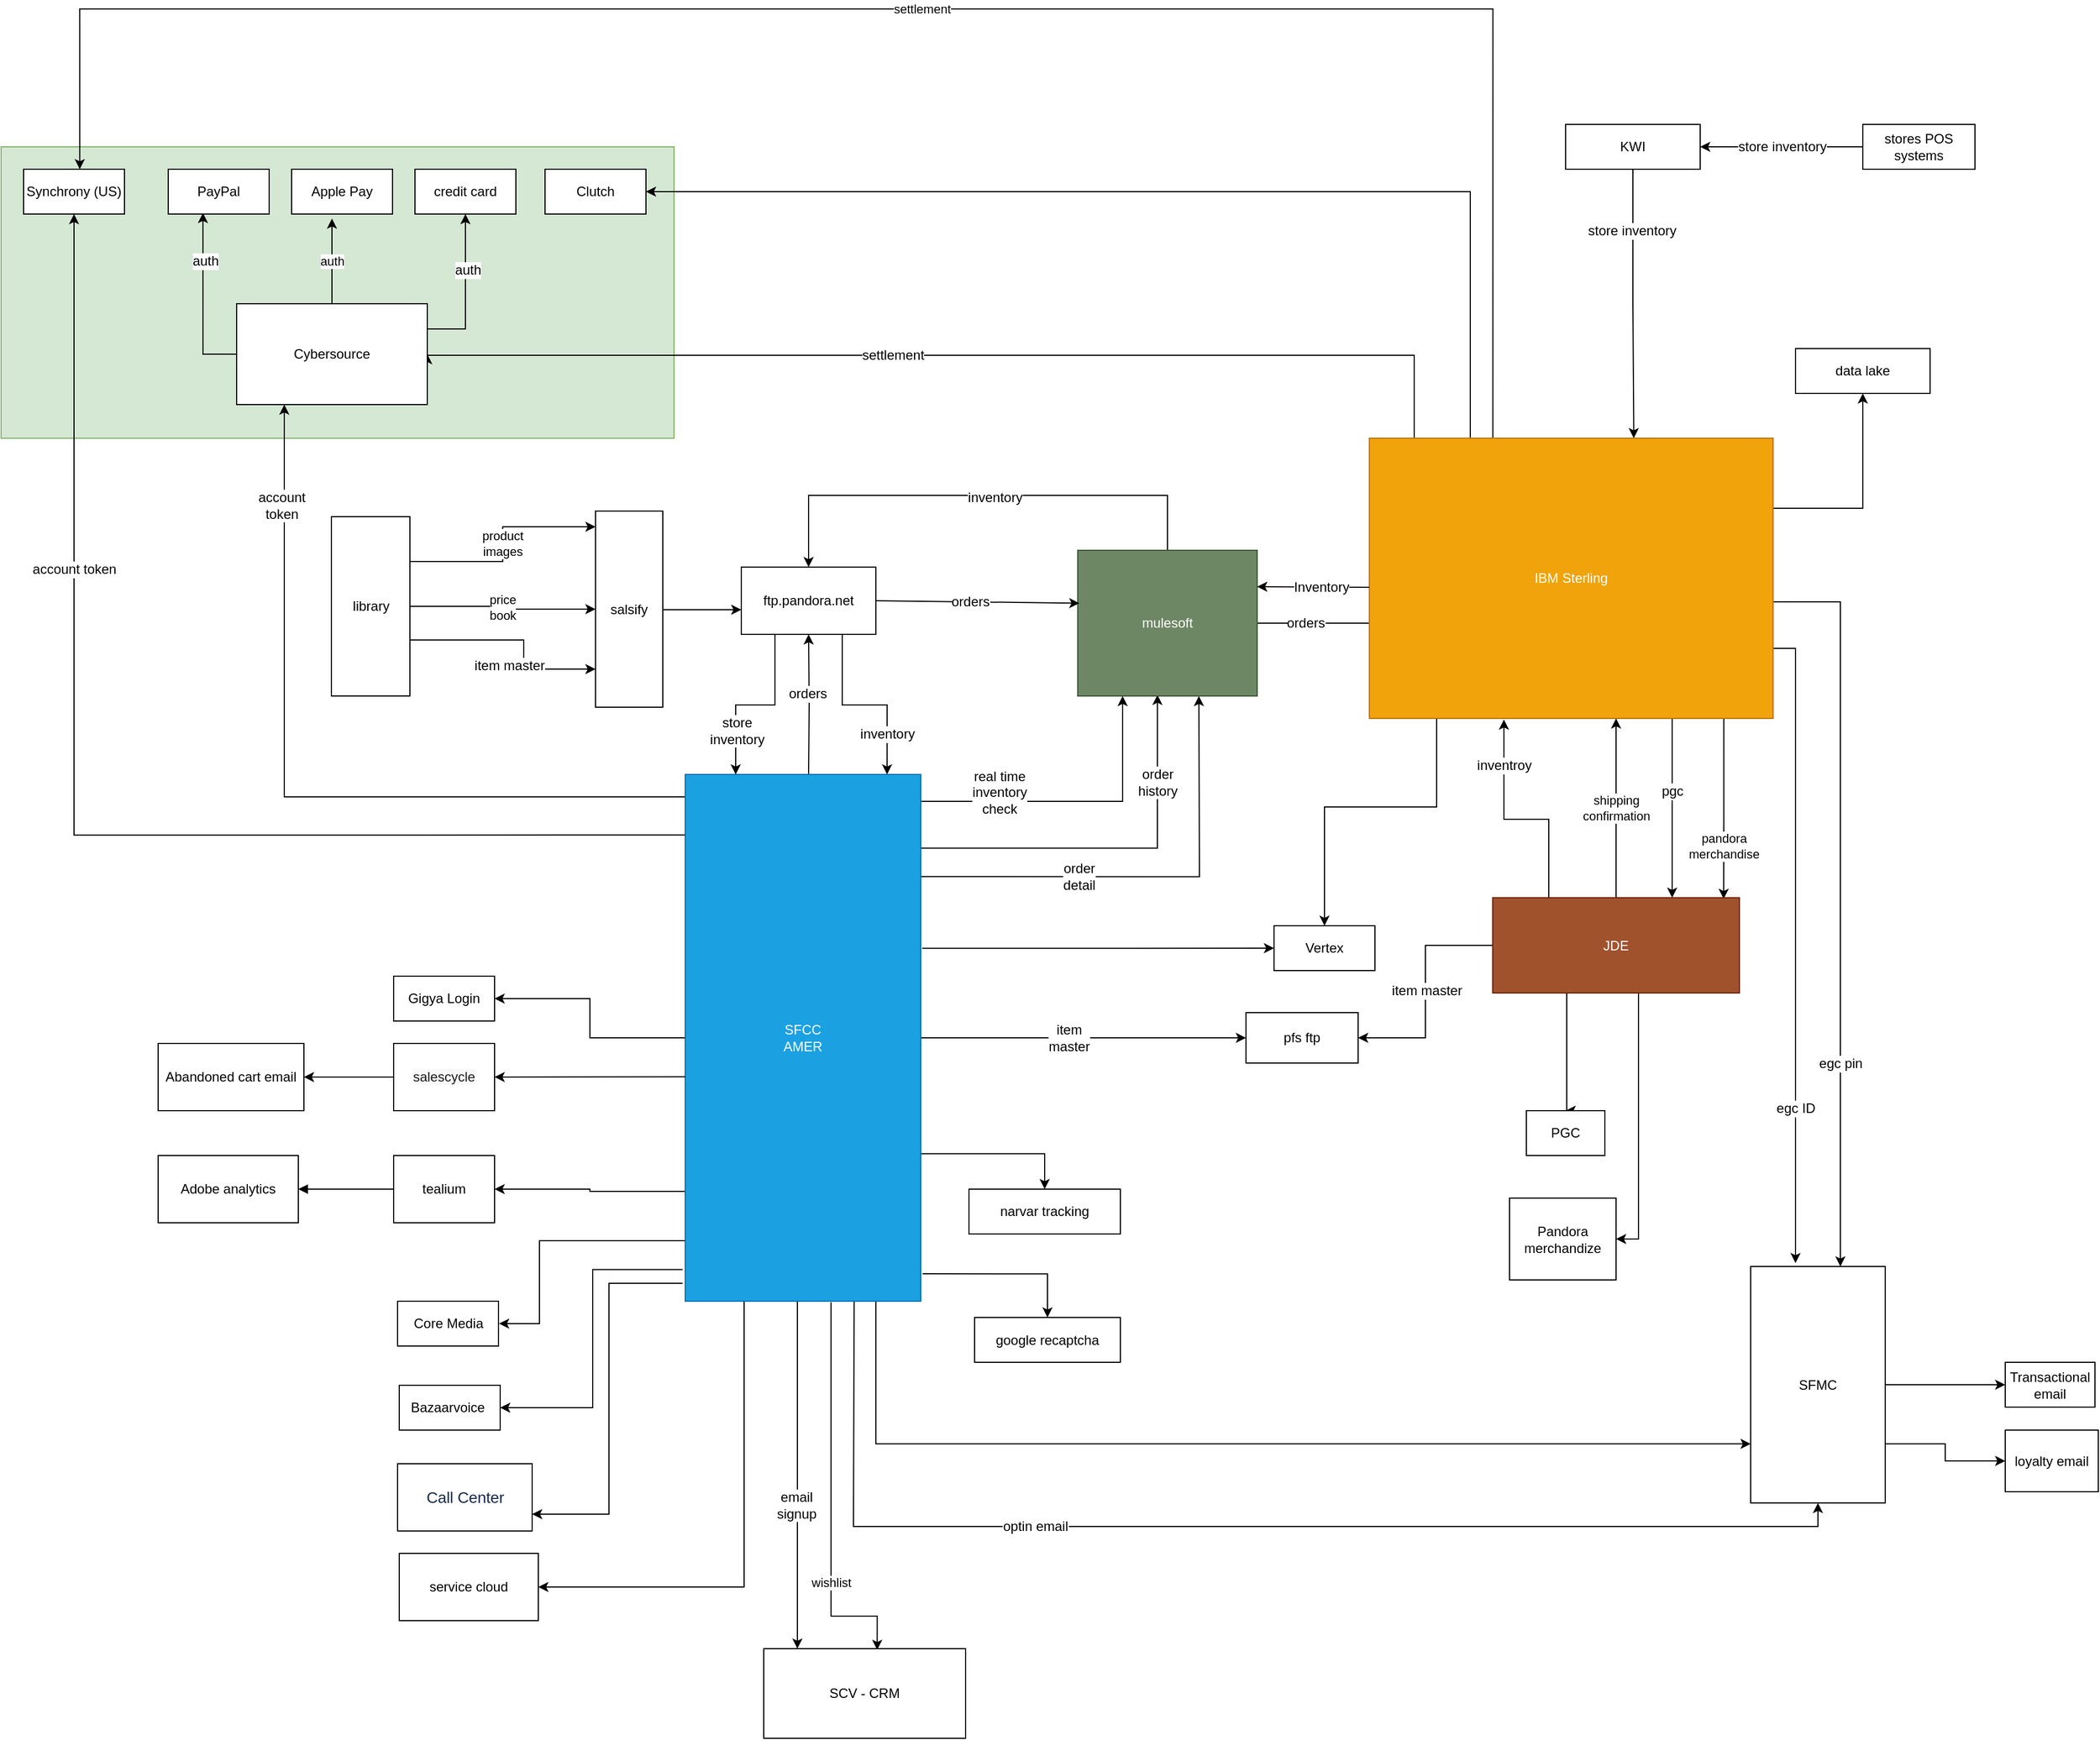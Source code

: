 <mxfile version="12.1.9" type="github" pages="2">
  <diagram name="Page-1" id="3icEu7I5XqVcEI4lYJHm">
    <mxGraphModel dx="2986" dy="1937" grid="1" gridSize="10" guides="1" tooltips="1" connect="1" arrows="1" fold="1" page="1" pageScale="1" pageWidth="850" pageHeight="1100" math="0" shadow="0">
      <root>
        <mxCell id="0"/>
        <mxCell id="1" parent="0"/>
        <mxCell id="CGBd2wxsoKawMv2vk4Lg-112" value="" style="rounded=0;whiteSpace=wrap;html=1;fillColor=#d5e8d4;strokeColor=#82b366;" vertex="1" parent="1">
          <mxGeometry x="-1180" y="-280" width="600" height="260" as="geometry"/>
        </mxCell>
        <mxCell id="V_cC2gT6HBl9BK8JK8mR-5" value="" style="edgeStyle=orthogonalEdgeStyle;rounded=0;orthogonalLoop=1;jettySize=auto;html=1;" parent="1" target="V_cC2gT6HBl9BK8JK8mR-4" edge="1">
          <mxGeometry relative="1" as="geometry">
            <mxPoint x="-460" y="280" as="sourcePoint"/>
          </mxGeometry>
        </mxCell>
        <mxCell id="TWL4DVWHpw3BuLWVAcTx-16" value="orders" style="text;html=1;resizable=0;points=[];align=center;verticalAlign=middle;labelBackgroundColor=#ffffff;" parent="V_cC2gT6HBl9BK8JK8mR-5" vertex="1" connectable="0">
          <mxGeometry x="0.158" y="1" relative="1" as="geometry">
            <mxPoint as="offset"/>
          </mxGeometry>
        </mxCell>
        <mxCell id="CGBd2wxsoKawMv2vk4Lg-45" style="edgeStyle=orthogonalEdgeStyle;rounded=0;orthogonalLoop=1;jettySize=auto;html=1;entryX=1;entryY=0.75;entryDx=0;entryDy=0;exitX=-0.011;exitY=0.966;exitDx=0;exitDy=0;exitPerimeter=0;" edge="1" parent="1" source="V_cC2gT6HBl9BK8JK8mR-1" target="MaIgf1kPmnHuQDMeoxbi-1">
          <mxGeometry relative="1" as="geometry">
            <Array as="points">
              <mxPoint x="-638" y="734"/>
              <mxPoint x="-638" y="940"/>
            </Array>
          </mxGeometry>
        </mxCell>
        <mxCell id="CGBd2wxsoKawMv2vk4Lg-48" style="edgeStyle=orthogonalEdgeStyle;rounded=0;orthogonalLoop=1;jettySize=auto;html=1;entryX=1;entryY=0.5;entryDx=0;entryDy=0;strokeWidth=1;exitX=0.25;exitY=1;exitDx=0;exitDy=0;" edge="1" parent="1" source="V_cC2gT6HBl9BK8JK8mR-1" target="MaIgf1kPmnHuQDMeoxbi-3">
          <mxGeometry relative="1" as="geometry"/>
        </mxCell>
        <mxCell id="CGBd2wxsoKawMv2vk4Lg-49" style="edgeStyle=orthogonalEdgeStyle;rounded=0;orthogonalLoop=1;jettySize=auto;html=1;entryX=1;entryY=0.5;entryDx=0;entryDy=0;strokeWidth=1;exitX=-0.011;exitY=0.94;exitDx=0;exitDy=0;exitPerimeter=0;" edge="1" parent="1" source="V_cC2gT6HBl9BK8JK8mR-1" target="V_cC2gT6HBl9BK8JK8mR-85">
          <mxGeometry relative="1" as="geometry"/>
        </mxCell>
        <mxCell id="CGBd2wxsoKawMv2vk4Lg-50" style="edgeStyle=orthogonalEdgeStyle;rounded=0;orthogonalLoop=1;jettySize=auto;html=1;strokeWidth=1;" edge="1" parent="1">
          <mxGeometry relative="1" as="geometry">
            <mxPoint x="-570" y="696" as="sourcePoint"/>
            <mxPoint x="-736" y="770" as="targetPoint"/>
            <Array as="points">
              <mxPoint x="-700" y="696"/>
              <mxPoint x="-700" y="770"/>
            </Array>
          </mxGeometry>
        </mxCell>
        <mxCell id="CGBd2wxsoKawMv2vk4Lg-51" style="edgeStyle=orthogonalEdgeStyle;rounded=0;orthogonalLoop=1;jettySize=auto;html=1;entryX=1;entryY=0.5;entryDx=0;entryDy=0;strokeWidth=1;" edge="1" parent="1" target="N_9rhiI7Wwjrm_V3X6SH-1">
          <mxGeometry relative="1" as="geometry">
            <mxPoint x="-570" y="651" as="sourcePoint"/>
            <Array as="points">
              <mxPoint x="-655" y="652"/>
              <mxPoint x="-655" y="650"/>
            </Array>
          </mxGeometry>
        </mxCell>
        <mxCell id="CGBd2wxsoKawMv2vk4Lg-52" style="edgeStyle=orthogonalEdgeStyle;rounded=0;orthogonalLoop=1;jettySize=auto;html=1;entryX=0.5;entryY=1;entryDx=0;entryDy=0;strokeWidth=1;exitX=0;exitY=0.115;exitDx=0;exitDy=0;exitPerimeter=0;" edge="1" parent="1" source="V_cC2gT6HBl9BK8JK8mR-1" target="V_cC2gT6HBl9BK8JK8mR-66">
          <mxGeometry relative="1" as="geometry"/>
        </mxCell>
        <mxCell id="CGBd2wxsoKawMv2vk4Lg-71" value="account token" style="text;html=1;resizable=0;points=[];align=center;verticalAlign=middle;labelBackgroundColor=#ffffff;" vertex="1" connectable="0" parent="CGBd2wxsoKawMv2vk4Lg-52">
          <mxGeometry x="0.423" relative="1" as="geometry">
            <mxPoint as="offset"/>
          </mxGeometry>
        </mxCell>
        <mxCell id="CGBd2wxsoKawMv2vk4Lg-53" style="edgeStyle=orthogonalEdgeStyle;rounded=0;orthogonalLoop=1;jettySize=auto;html=1;entryX=0.5;entryY=0;entryDx=0;entryDy=0;strokeWidth=1;exitX=0.992;exitY=0.72;exitDx=0;exitDy=0;exitPerimeter=0;" edge="1" parent="1" source="V_cC2gT6HBl9BK8JK8mR-1" target="u5Q9tlcLcI0Oim-ChqrU-1">
          <mxGeometry relative="1" as="geometry"/>
        </mxCell>
        <mxCell id="CGBd2wxsoKawMv2vk4Lg-54" style="edgeStyle=orthogonalEdgeStyle;rounded=0;orthogonalLoop=1;jettySize=auto;html=1;entryX=0;entryY=0.5;entryDx=0;entryDy=0;strokeWidth=1;" edge="1" parent="1" source="V_cC2gT6HBl9BK8JK8mR-1" target="TWL4DVWHpw3BuLWVAcTx-10">
          <mxGeometry relative="1" as="geometry"/>
        </mxCell>
        <mxCell id="CGBd2wxsoKawMv2vk4Lg-55" value="item &lt;br&gt;master" style="text;html=1;resizable=0;points=[];align=center;verticalAlign=middle;labelBackgroundColor=#ffffff;" vertex="1" connectable="0" parent="CGBd2wxsoKawMv2vk4Lg-54">
          <mxGeometry x="-0.434" y="-3" relative="1" as="geometry">
            <mxPoint x="49.5" y="-3" as="offset"/>
          </mxGeometry>
        </mxCell>
        <mxCell id="CGBd2wxsoKawMv2vk4Lg-67" style="edgeStyle=orthogonalEdgeStyle;rounded=0;orthogonalLoop=1;jettySize=auto;html=1;strokeWidth=1;exitX=1.008;exitY=0.948;exitDx=0;exitDy=0;exitPerimeter=0;" edge="1" parent="1" source="V_cC2gT6HBl9BK8JK8mR-1" target="9Npi8_EjcijGg6YAnJOB-1">
          <mxGeometry relative="1" as="geometry"/>
        </mxCell>
        <mxCell id="CGBd2wxsoKawMv2vk4Lg-70" style="edgeStyle=orthogonalEdgeStyle;rounded=0;orthogonalLoop=1;jettySize=auto;html=1;strokeWidth=1;entryX=0.25;entryY=1;entryDx=0;entryDy=0;" edge="1" parent="1" source="V_cC2gT6HBl9BK8JK8mR-1" target="V_cC2gT6HBl9BK8JK8mR-56">
          <mxGeometry relative="1" as="geometry">
            <mxPoint x="-920" y="-40.0" as="targetPoint"/>
            <Array as="points">
              <mxPoint x="-927" y="300"/>
            </Array>
          </mxGeometry>
        </mxCell>
        <mxCell id="CGBd2wxsoKawMv2vk4Lg-72" value="account&lt;br&gt;token" style="text;html=1;resizable=0;points=[];align=center;verticalAlign=middle;labelBackgroundColor=#ffffff;" vertex="1" connectable="0" parent="CGBd2wxsoKawMv2vk4Lg-70">
          <mxGeometry x="0.733" y="-6" relative="1" as="geometry">
            <mxPoint x="-9" y="-4.5" as="offset"/>
          </mxGeometry>
        </mxCell>
        <mxCell id="CGBd2wxsoKawMv2vk4Lg-81" style="edgeStyle=orthogonalEdgeStyle;rounded=0;orthogonalLoop=1;jettySize=auto;html=1;entryX=0;entryY=0.5;entryDx=0;entryDy=0;strokeWidth=1;exitX=1.006;exitY=0.33;exitDx=0;exitDy=0;exitPerimeter=0;" edge="1" parent="1" source="V_cC2gT6HBl9BK8JK8mR-1" target="V_cC2gT6HBl9BK8JK8mR-78">
          <mxGeometry relative="1" as="geometry"/>
        </mxCell>
        <mxCell id="CGBd2wxsoKawMv2vk4Lg-82" style="edgeStyle=orthogonalEdgeStyle;rounded=0;orthogonalLoop=1;jettySize=auto;html=1;entryX=0.25;entryY=1;entryDx=0;entryDy=0;strokeWidth=1;exitX=0.994;exitY=0.051;exitDx=0;exitDy=0;exitPerimeter=0;" edge="1" parent="1" source="V_cC2gT6HBl9BK8JK8mR-1" target="V_cC2gT6HBl9BK8JK8mR-6">
          <mxGeometry relative="1" as="geometry"/>
        </mxCell>
        <mxCell id="CGBd2wxsoKawMv2vk4Lg-83" value="real time&lt;br&gt;inventory&lt;br&gt;check" style="text;html=1;resizable=0;points=[];align=center;verticalAlign=middle;labelBackgroundColor=#ffffff;" vertex="1" connectable="0" parent="CGBd2wxsoKawMv2vk4Lg-82">
          <mxGeometry x="0.725" y="-1" relative="1" as="geometry">
            <mxPoint x="-111" y="48" as="offset"/>
          </mxGeometry>
        </mxCell>
        <mxCell id="CGBd2wxsoKawMv2vk4Lg-84" style="edgeStyle=orthogonalEdgeStyle;rounded=0;orthogonalLoop=1;jettySize=auto;html=1;strokeWidth=1;exitX=1;exitY=0.14;exitDx=0;exitDy=0;exitPerimeter=0;entryX=0.444;entryY=0.992;entryDx=0;entryDy=0;entryPerimeter=0;" edge="1" parent="1" source="V_cC2gT6HBl9BK8JK8mR-1" target="V_cC2gT6HBl9BK8JK8mR-6">
          <mxGeometry relative="1" as="geometry"/>
        </mxCell>
        <mxCell id="CGBd2wxsoKawMv2vk4Lg-85" value="order&lt;br&gt;history" style="text;html=1;resizable=0;points=[];align=center;verticalAlign=middle;labelBackgroundColor=#ffffff;" vertex="1" connectable="0" parent="CGBd2wxsoKawMv2vk4Lg-84">
          <mxGeometry x="0.295" y="45" relative="1" as="geometry">
            <mxPoint x="45" y="-45" as="offset"/>
          </mxGeometry>
        </mxCell>
        <mxCell id="CGBd2wxsoKawMv2vk4Lg-86" style="edgeStyle=orthogonalEdgeStyle;rounded=0;orthogonalLoop=1;jettySize=auto;html=1;strokeWidth=1;exitX=1;exitY=0.194;exitDx=0;exitDy=0;exitPerimeter=0;" edge="1" parent="1" source="V_cC2gT6HBl9BK8JK8mR-1">
          <mxGeometry relative="1" as="geometry">
            <mxPoint x="-112" y="210" as="targetPoint"/>
          </mxGeometry>
        </mxCell>
        <mxCell id="CGBd2wxsoKawMv2vk4Lg-87" value="order&lt;br&gt;detail" style="text;html=1;resizable=0;points=[];align=center;verticalAlign=middle;labelBackgroundColor=#ffffff;" vertex="1" connectable="0" parent="CGBd2wxsoKawMv2vk4Lg-86">
          <mxGeometry x="-0.313" relative="1" as="geometry">
            <mxPoint as="offset"/>
          </mxGeometry>
        </mxCell>
        <mxCell id="CGBd2wxsoKawMv2vk4Lg-92" style="edgeStyle=orthogonalEdgeStyle;rounded=0;orthogonalLoop=1;jettySize=auto;html=1;entryX=1;entryY=0.5;entryDx=0;entryDy=0;strokeWidth=1;" edge="1" parent="1" source="V_cC2gT6HBl9BK8JK8mR-1" target="V_cC2gT6HBl9BK8JK8mR-39">
          <mxGeometry relative="1" as="geometry">
            <mxPoint x="-569" y="371" as="sourcePoint"/>
          </mxGeometry>
        </mxCell>
        <mxCell id="CGBd2wxsoKawMv2vk4Lg-96" style="edgeStyle=orthogonalEdgeStyle;rounded=0;orthogonalLoop=1;jettySize=auto;html=1;entryX=0;entryY=0.75;entryDx=0;entryDy=0;strokeWidth=1;exitX=0.8;exitY=0.999;exitDx=0;exitDy=0;exitPerimeter=0;" edge="1" parent="1" source="V_cC2gT6HBl9BK8JK8mR-1" target="CGBd2wxsoKawMv2vk4Lg-11">
          <mxGeometry relative="1" as="geometry">
            <Array as="points">
              <mxPoint x="-400" y="749"/>
              <mxPoint x="-400" y="878"/>
            </Array>
          </mxGeometry>
        </mxCell>
        <mxCell id="CGBd2wxsoKawMv2vk4Lg-101" style="edgeStyle=orthogonalEdgeStyle;rounded=0;orthogonalLoop=1;jettySize=auto;html=1;strokeWidth=1;exitX=0.467;exitY=0.998;exitDx=0;exitDy=0;exitPerimeter=0;" edge="1" parent="1" source="V_cC2gT6HBl9BK8JK8mR-1" target="V_cC2gT6HBl9BK8JK8mR-41">
          <mxGeometry relative="1" as="geometry">
            <Array as="points">
              <mxPoint x="-470" y="749"/>
            </Array>
          </mxGeometry>
        </mxCell>
        <mxCell id="CGBd2wxsoKawMv2vk4Lg-102" value="email&lt;br&gt;signup" style="text;html=1;resizable=0;points=[];align=center;verticalAlign=middle;labelBackgroundColor=#ffffff;" vertex="1" connectable="0" parent="CGBd2wxsoKawMv2vk4Lg-101">
          <mxGeometry x="0.172" y="-1" relative="1" as="geometry">
            <mxPoint y="1" as="offset"/>
          </mxGeometry>
        </mxCell>
        <mxCell id="CGBd2wxsoKawMv2vk4Lg-103" value="wishlist" style="edgeStyle=orthogonalEdgeStyle;rounded=0;orthogonalLoop=1;jettySize=auto;html=1;entryX=0.562;entryY=0.014;entryDx=0;entryDy=0;entryPerimeter=0;strokeWidth=1;" edge="1" parent="1" target="V_cC2gT6HBl9BK8JK8mR-41">
          <mxGeometry x="0.424" relative="1" as="geometry">
            <mxPoint x="-440" y="751" as="sourcePoint"/>
            <Array as="points">
              <mxPoint x="-440" y="751"/>
              <mxPoint x="-440" y="1031"/>
              <mxPoint x="-398" y="1031"/>
            </Array>
            <mxPoint as="offset"/>
          </mxGeometry>
        </mxCell>
        <mxCell id="CGBd2wxsoKawMv2vk4Lg-104" style="edgeStyle=orthogonalEdgeStyle;rounded=0;orthogonalLoop=1;jettySize=auto;html=1;entryX=0.5;entryY=1;entryDx=0;entryDy=0;strokeWidth=1;exitX=0.717;exitY=0.999;exitDx=0;exitDy=0;exitPerimeter=0;" edge="1" parent="1" source="V_cC2gT6HBl9BK8JK8mR-1" target="CGBd2wxsoKawMv2vk4Lg-11">
          <mxGeometry relative="1" as="geometry">
            <Array as="points">
              <mxPoint x="-420" y="751"/>
              <mxPoint x="-420" y="951"/>
              <mxPoint x="425" y="951"/>
            </Array>
          </mxGeometry>
        </mxCell>
        <mxCell id="CGBd2wxsoKawMv2vk4Lg-105" value="optin email" style="text;html=1;resizable=0;points=[];align=center;verticalAlign=middle;labelBackgroundColor=#ffffff;" vertex="1" connectable="0" parent="CGBd2wxsoKawMv2vk4Lg-104">
          <mxGeometry x="-0.328" relative="1" as="geometry">
            <mxPoint as="offset"/>
          </mxGeometry>
        </mxCell>
        <mxCell id="V_cC2gT6HBl9BK8JK8mR-1" value="SFCC&lt;br&gt;AMER" style="rounded=0;whiteSpace=wrap;html=1;fillColor=#1ba1e2;strokeColor=#006EAF;fontColor=#ffffff;" parent="1" vertex="1">
          <mxGeometry x="-570" y="280" width="210" height="470" as="geometry"/>
        </mxCell>
        <mxCell id="V_cC2gT6HBl9BK8JK8mR-44" value="Core Media" style="rounded=0;whiteSpace=wrap;html=1;" parent="1" vertex="1">
          <mxGeometry x="-826.5" y="750" width="90" height="40" as="geometry"/>
        </mxCell>
        <mxCell id="CGBd2wxsoKawMv2vk4Lg-89" style="edgeStyle=orthogonalEdgeStyle;rounded=0;orthogonalLoop=1;jettySize=auto;html=1;strokeWidth=1;" edge="1" parent="1" source="V_cC2gT6HBl9BK8JK8mR-4">
          <mxGeometry relative="1" as="geometry">
            <mxPoint x="-525" y="280" as="targetPoint"/>
            <Array as="points">
              <mxPoint x="-490" y="218"/>
              <mxPoint x="-525" y="218"/>
            </Array>
          </mxGeometry>
        </mxCell>
        <mxCell id="CGBd2wxsoKawMv2vk4Lg-90" value="store&lt;br&gt;inventory" style="text;html=1;resizable=0;points=[];align=center;verticalAlign=middle;labelBackgroundColor=#ffffff;" vertex="1" connectable="0" parent="CGBd2wxsoKawMv2vk4Lg-89">
          <mxGeometry x="0.512" y="1" relative="1" as="geometry">
            <mxPoint as="offset"/>
          </mxGeometry>
        </mxCell>
        <mxCell id="CGBd2wxsoKawMv2vk4Lg-99" style="edgeStyle=orthogonalEdgeStyle;rounded=0;orthogonalLoop=1;jettySize=auto;html=1;exitX=0.75;exitY=1;exitDx=0;exitDy=0;entryX=0.857;entryY=0;entryDx=0;entryDy=0;entryPerimeter=0;strokeWidth=1;" edge="1" parent="1" source="V_cC2gT6HBl9BK8JK8mR-4" target="V_cC2gT6HBl9BK8JK8mR-1">
          <mxGeometry relative="1" as="geometry">
            <Array as="points">
              <mxPoint x="-430" y="218"/>
              <mxPoint x="-390" y="218"/>
            </Array>
          </mxGeometry>
        </mxCell>
        <mxCell id="CGBd2wxsoKawMv2vk4Lg-100" value="inventory" style="text;html=1;resizable=0;points=[];align=center;verticalAlign=middle;labelBackgroundColor=#ffffff;" vertex="1" connectable="0" parent="CGBd2wxsoKawMv2vk4Lg-99">
          <mxGeometry x="0.557" relative="1" as="geometry">
            <mxPoint as="offset"/>
          </mxGeometry>
        </mxCell>
        <mxCell id="V_cC2gT6HBl9BK8JK8mR-4" value="ftp.pandora.net" style="rounded=0;whiteSpace=wrap;html=1;" parent="1" vertex="1">
          <mxGeometry x="-520" y="95" width="120" height="60" as="geometry"/>
        </mxCell>
        <mxCell id="CGBd2wxsoKawMv2vk4Lg-79" style="edgeStyle=orthogonalEdgeStyle;rounded=0;orthogonalLoop=1;jettySize=auto;html=1;entryX=0.028;entryY=0.66;entryDx=0;entryDy=0;entryPerimeter=0;strokeWidth=1;" edge="1" parent="1" source="V_cC2gT6HBl9BK8JK8mR-6" target="V_cC2gT6HBl9BK8JK8mR-8">
          <mxGeometry relative="1" as="geometry"/>
        </mxCell>
        <mxCell id="CGBd2wxsoKawMv2vk4Lg-80" value="orders" style="text;html=1;resizable=0;points=[];align=center;verticalAlign=middle;labelBackgroundColor=#ffffff;" vertex="1" connectable="0" parent="CGBd2wxsoKawMv2vk4Lg-79">
          <mxGeometry x="-0.218" relative="1" as="geometry">
            <mxPoint as="offset"/>
          </mxGeometry>
        </mxCell>
        <mxCell id="CGBd2wxsoKawMv2vk4Lg-97" style="edgeStyle=orthogonalEdgeStyle;rounded=0;orthogonalLoop=1;jettySize=auto;html=1;entryX=0.5;entryY=0;entryDx=0;entryDy=0;strokeWidth=1;exitX=0.5;exitY=0;exitDx=0;exitDy=0;" edge="1" parent="1" source="V_cC2gT6HBl9BK8JK8mR-6" target="V_cC2gT6HBl9BK8JK8mR-4">
          <mxGeometry relative="1" as="geometry">
            <mxPoint x="-140" y="70" as="sourcePoint"/>
            <Array as="points">
              <mxPoint x="-140" y="31"/>
              <mxPoint x="-460" y="31"/>
            </Array>
          </mxGeometry>
        </mxCell>
        <mxCell id="CGBd2wxsoKawMv2vk4Lg-98" value="inventory" style="text;html=1;resizable=0;points=[];align=center;verticalAlign=middle;labelBackgroundColor=#ffffff;" vertex="1" connectable="0" parent="CGBd2wxsoKawMv2vk4Lg-97">
          <mxGeometry x="-0.062" y="2" relative="1" as="geometry">
            <mxPoint as="offset"/>
          </mxGeometry>
        </mxCell>
        <mxCell id="V_cC2gT6HBl9BK8JK8mR-6" value="mulesoft" style="rounded=0;whiteSpace=wrap;html=1;fillColor=#6d8764;strokeColor=#3A5431;fontColor=#ffffff;" parent="1" vertex="1">
          <mxGeometry x="-220" y="80" width="160" height="130" as="geometry"/>
        </mxCell>
        <mxCell id="CGBd2wxsoKawMv2vk4Lg-29" style="edgeStyle=orthogonalEdgeStyle;rounded=0;orthogonalLoop=1;jettySize=auto;html=1;exitX=1;exitY=0.75;exitDx=0;exitDy=0;" edge="1" parent="1" source="V_cC2gT6HBl9BK8JK8mR-8">
          <mxGeometry relative="1" as="geometry">
            <mxPoint x="420" y="716" as="targetPoint"/>
            <Array as="points">
              <mxPoint x="420" y="168"/>
            </Array>
          </mxGeometry>
        </mxCell>
        <mxCell id="CGBd2wxsoKawMv2vk4Lg-30" value="egc ID" style="text;html=1;resizable=0;points=[];align=center;verticalAlign=middle;labelBackgroundColor=#ffffff;" vertex="1" connectable="0" parent="CGBd2wxsoKawMv2vk4Lg-29">
          <mxGeometry x="-0.332" y="3" relative="1" as="geometry">
            <mxPoint x="-3" y="240" as="offset"/>
          </mxGeometry>
        </mxCell>
        <mxCell id="CGBd2wxsoKawMv2vk4Lg-31" style="edgeStyle=orthogonalEdgeStyle;rounded=0;orthogonalLoop=1;jettySize=auto;html=1;exitX=1;exitY=0.5;exitDx=0;exitDy=0;" edge="1" parent="1" source="V_cC2gT6HBl9BK8JK8mR-8">
          <mxGeometry relative="1" as="geometry">
            <mxPoint x="460" y="719" as="targetPoint"/>
            <Array as="points">
              <mxPoint x="460" y="126"/>
              <mxPoint x="460" y="719"/>
            </Array>
          </mxGeometry>
        </mxCell>
        <mxCell id="CGBd2wxsoKawMv2vk4Lg-32" value="egc pin" style="text;html=1;resizable=0;points=[];align=center;verticalAlign=middle;labelBackgroundColor=#ffffff;" vertex="1" connectable="0" parent="CGBd2wxsoKawMv2vk4Lg-31">
          <mxGeometry x="0.572" relative="1" as="geometry">
            <mxPoint y="-37" as="offset"/>
          </mxGeometry>
        </mxCell>
        <mxCell id="CGBd2wxsoKawMv2vk4Lg-34" style="edgeStyle=orthogonalEdgeStyle;rounded=0;orthogonalLoop=1;jettySize=auto;html=1;exitX=1;exitY=0.25;exitDx=0;exitDy=0;" edge="1" parent="1" source="V_cC2gT6HBl9BK8JK8mR-8" target="TWL4DVWHpw3BuLWVAcTx-33">
          <mxGeometry relative="1" as="geometry"/>
        </mxCell>
        <mxCell id="CGBd2wxsoKawMv2vk4Lg-38" value="settlement" style="edgeStyle=orthogonalEdgeStyle;rounded=0;orthogonalLoop=1;jettySize=auto;html=1;entryX=0.557;entryY=0;entryDx=0;entryDy=0;entryPerimeter=0;exitX=0.306;exitY=0.006;exitDx=0;exitDy=0;exitPerimeter=0;" edge="1" parent="1" source="V_cC2gT6HBl9BK8JK8mR-8" target="V_cC2gT6HBl9BK8JK8mR-66">
          <mxGeometry relative="1" as="geometry">
            <mxPoint x="-1090" y="-263" as="targetPoint"/>
            <mxPoint x="150" y="-10" as="sourcePoint"/>
            <Array as="points">
              <mxPoint x="150" y="-403"/>
              <mxPoint x="-1110" y="-403"/>
            </Array>
          </mxGeometry>
        </mxCell>
        <mxCell id="CGBd2wxsoKawMv2vk4Lg-46" style="edgeStyle=orthogonalEdgeStyle;rounded=0;orthogonalLoop=1;jettySize=auto;html=1;entryX=1;entryY=0.5;entryDx=0;entryDy=0;" edge="1" parent="1" target="V_cC2gT6HBl9BK8JK8mR-56">
          <mxGeometry relative="1" as="geometry">
            <mxPoint x="-170" y="-190" as="targetPoint"/>
            <mxPoint x="80" y="10" as="sourcePoint"/>
            <Array as="points">
              <mxPoint x="80" y="-94"/>
            </Array>
          </mxGeometry>
        </mxCell>
        <mxCell id="CGBd2wxsoKawMv2vk4Lg-47" value="settlement" style="text;html=1;resizable=0;points=[];align=center;verticalAlign=middle;labelBackgroundColor=#ffffff;" vertex="1" connectable="0" parent="CGBd2wxsoKawMv2vk4Lg-46">
          <mxGeometry x="0.155" relative="1" as="geometry">
            <mxPoint as="offset"/>
          </mxGeometry>
        </mxCell>
        <mxCell id="CGBd2wxsoKawMv2vk4Lg-78" style="edgeStyle=orthogonalEdgeStyle;rounded=0;orthogonalLoop=1;jettySize=auto;html=1;entryX=0.5;entryY=0;entryDx=0;entryDy=0;strokeWidth=1;" edge="1" parent="1" source="V_cC2gT6HBl9BK8JK8mR-8" target="V_cC2gT6HBl9BK8JK8mR-78">
          <mxGeometry relative="1" as="geometry">
            <Array as="points">
              <mxPoint x="100" y="309"/>
              <mxPoint y="309"/>
            </Array>
          </mxGeometry>
        </mxCell>
        <mxCell id="CGBd2wxsoKawMv2vk4Lg-93" style="edgeStyle=orthogonalEdgeStyle;rounded=0;orthogonalLoop=1;jettySize=auto;html=1;strokeWidth=1;" edge="1" parent="1" source="V_cC2gT6HBl9BK8JK8mR-8" target="V_cC2gT6HBl9BK8JK8mR-23">
          <mxGeometry relative="1" as="geometry">
            <Array as="points">
              <mxPoint x="310" y="370"/>
              <mxPoint x="310" y="370"/>
            </Array>
          </mxGeometry>
        </mxCell>
        <mxCell id="CGBd2wxsoKawMv2vk4Lg-94" value="pgc" style="text;html=1;resizable=0;points=[];align=center;verticalAlign=middle;labelBackgroundColor=#ffffff;" vertex="1" connectable="0" parent="CGBd2wxsoKawMv2vk4Lg-93">
          <mxGeometry x="0.754" y="-76" relative="1" as="geometry">
            <mxPoint x="76" y="-76" as="offset"/>
          </mxGeometry>
        </mxCell>
        <mxCell id="CGBd2wxsoKawMv2vk4Lg-95" value="pandora&lt;br&gt;merchandise" style="edgeStyle=orthogonalEdgeStyle;rounded=0;orthogonalLoop=1;jettySize=auto;html=1;strokeWidth=1;exitX=0.878;exitY=0.999;exitDx=0;exitDy=0;exitPerimeter=0;entryX=0.936;entryY=0.012;entryDx=0;entryDy=0;entryPerimeter=0;" edge="1" parent="1" source="V_cC2gT6HBl9BK8JK8mR-8" target="V_cC2gT6HBl9BK8JK8mR-23">
          <mxGeometry x="0.411" relative="1" as="geometry">
            <mxPoint x="356" y="386" as="targetPoint"/>
            <mxPoint as="offset"/>
          </mxGeometry>
        </mxCell>
        <mxCell id="CGBd2wxsoKawMv2vk4Lg-107" style="edgeStyle=orthogonalEdgeStyle;rounded=0;orthogonalLoop=1;jettySize=auto;html=1;exitX=0.25;exitY=0;exitDx=0;exitDy=0;entryX=1;entryY=0.5;entryDx=0;entryDy=0;strokeWidth=1;" edge="1" parent="1" source="V_cC2gT6HBl9BK8JK8mR-8" target="ea_WDXVp_1bCXUbU4MuW-6">
          <mxGeometry relative="1" as="geometry"/>
        </mxCell>
        <mxCell id="V_cC2gT6HBl9BK8JK8mR-8" value="IBM Sterling" style="rounded=0;whiteSpace=wrap;html=1;fillColor=#f0a30a;strokeColor=#BD7000;fontColor=#ffffff;" parent="1" vertex="1">
          <mxGeometry x="40" y="-20" width="360" height="250" as="geometry"/>
        </mxCell>
        <mxCell id="CGBd2wxsoKawMv2vk4Lg-56" style="edgeStyle=orthogonalEdgeStyle;rounded=0;orthogonalLoop=1;jettySize=auto;html=1;entryX=1;entryY=0.5;entryDx=0;entryDy=0;strokeWidth=1;" edge="1" parent="1" source="V_cC2gT6HBl9BK8JK8mR-23" target="TWL4DVWHpw3BuLWVAcTx-10">
          <mxGeometry relative="1" as="geometry"/>
        </mxCell>
        <mxCell id="CGBd2wxsoKawMv2vk4Lg-57" value="item master" style="text;html=1;resizable=0;points=[];align=center;verticalAlign=middle;labelBackgroundColor=#ffffff;" vertex="1" connectable="0" parent="CGBd2wxsoKawMv2vk4Lg-56">
          <mxGeometry x="-0.012" y="1" relative="1" as="geometry">
            <mxPoint as="offset"/>
          </mxGeometry>
        </mxCell>
        <mxCell id="CGBd2wxsoKawMv2vk4Lg-58" style="edgeStyle=orthogonalEdgeStyle;rounded=0;orthogonalLoop=1;jettySize=auto;html=1;entryX=0.5;entryY=0;entryDx=0;entryDy=0;strokeWidth=1;" edge="1" parent="1" source="V_cC2gT6HBl9BK8JK8mR-23" target="CGBd2wxsoKawMv2vk4Lg-7">
          <mxGeometry relative="1" as="geometry">
            <Array as="points">
              <mxPoint x="216" y="500"/>
              <mxPoint x="216" y="500"/>
            </Array>
          </mxGeometry>
        </mxCell>
        <mxCell id="CGBd2wxsoKawMv2vk4Lg-62" style="edgeStyle=orthogonalEdgeStyle;rounded=0;orthogonalLoop=1;jettySize=auto;html=1;strokeWidth=1;" edge="1" parent="1" source="V_cC2gT6HBl9BK8JK8mR-23">
          <mxGeometry relative="1" as="geometry">
            <mxPoint x="160" y="231" as="targetPoint"/>
            <Array as="points">
              <mxPoint x="200" y="320"/>
              <mxPoint x="160" y="320"/>
            </Array>
          </mxGeometry>
        </mxCell>
        <mxCell id="CGBd2wxsoKawMv2vk4Lg-63" value="inventroy" style="text;html=1;resizable=0;points=[];align=center;verticalAlign=middle;labelBackgroundColor=#ffffff;" vertex="1" connectable="0" parent="CGBd2wxsoKawMv2vk4Lg-62">
          <mxGeometry x="0.26" y="-4" relative="1" as="geometry">
            <mxPoint x="-4" y="-33" as="offset"/>
          </mxGeometry>
        </mxCell>
        <mxCell id="CGBd2wxsoKawMv2vk4Lg-64" value="shipping &lt;br&gt;confirmation" style="edgeStyle=orthogonalEdgeStyle;rounded=0;orthogonalLoop=1;jettySize=auto;html=1;strokeWidth=1;" edge="1" parent="1" source="V_cC2gT6HBl9BK8JK8mR-23">
          <mxGeometry relative="1" as="geometry">
            <mxPoint x="260" y="230" as="targetPoint"/>
            <Array as="points">
              <mxPoint x="260" y="250"/>
            </Array>
          </mxGeometry>
        </mxCell>
        <mxCell id="CGBd2wxsoKawMv2vk4Lg-69" style="edgeStyle=orthogonalEdgeStyle;rounded=0;orthogonalLoop=1;jettySize=auto;html=1;entryX=1;entryY=0.5;entryDx=0;entryDy=0;strokeWidth=1;" edge="1" parent="1" source="V_cC2gT6HBl9BK8JK8mR-23" target="CGBd2wxsoKawMv2vk4Lg-8">
          <mxGeometry relative="1" as="geometry">
            <Array as="points">
              <mxPoint x="280" y="694"/>
            </Array>
          </mxGeometry>
        </mxCell>
        <mxCell id="V_cC2gT6HBl9BK8JK8mR-23" value="JDE" style="rounded=0;whiteSpace=wrap;html=1;fillColor=#a0522d;strokeColor=#6D1F00;fontColor=#ffffff;" parent="1" vertex="1">
          <mxGeometry x="150" y="390" width="220" height="85" as="geometry"/>
        </mxCell>
        <mxCell id="V_cC2gT6HBl9BK8JK8mR-39" value="Gigya Login" style="rounded=0;whiteSpace=wrap;html=1;" parent="1" vertex="1">
          <mxGeometry x="-830" y="460" width="90" height="40" as="geometry"/>
        </mxCell>
        <mxCell id="V_cC2gT6HBl9BK8JK8mR-41" value="SCV - CRM" style="rounded=0;whiteSpace=wrap;html=1;" parent="1" vertex="1">
          <mxGeometry x="-500" y="1060" width="180" height="80" as="geometry"/>
        </mxCell>
        <mxCell id="CGBd2wxsoKawMv2vk4Lg-39" style="edgeStyle=orthogonalEdgeStyle;rounded=0;orthogonalLoop=1;jettySize=auto;html=1;exitX=0;exitY=0.5;exitDx=0;exitDy=0;entryX=0.344;entryY=0.975;entryDx=0;entryDy=0;entryPerimeter=0;" edge="1" parent="1" source="V_cC2gT6HBl9BK8JK8mR-56" target="V_cC2gT6HBl9BK8JK8mR-60">
          <mxGeometry relative="1" as="geometry"/>
        </mxCell>
        <mxCell id="CGBd2wxsoKawMv2vk4Lg-40" value="auth" style="text;html=1;resizable=0;points=[];align=center;verticalAlign=middle;labelBackgroundColor=#ffffff;" vertex="1" connectable="0" parent="CGBd2wxsoKawMv2vk4Lg-39">
          <mxGeometry x="0.449" y="-2" relative="1" as="geometry">
            <mxPoint as="offset"/>
          </mxGeometry>
        </mxCell>
        <mxCell id="CGBd2wxsoKawMv2vk4Lg-41" style="edgeStyle=orthogonalEdgeStyle;rounded=0;orthogonalLoop=1;jettySize=auto;html=1;exitX=1;exitY=0.25;exitDx=0;exitDy=0;entryX=0.5;entryY=1;entryDx=0;entryDy=0;" edge="1" parent="1" source="V_cC2gT6HBl9BK8JK8mR-56" target="scgPz5cgnYkhwIzWvn8L-4">
          <mxGeometry relative="1" as="geometry">
            <Array as="points">
              <mxPoint x="-766" y="-118"/>
            </Array>
          </mxGeometry>
        </mxCell>
        <mxCell id="CGBd2wxsoKawMv2vk4Lg-43" value="auth" style="text;html=1;resizable=0;points=[];align=center;verticalAlign=middle;labelBackgroundColor=#ffffff;" vertex="1" connectable="0" parent="CGBd2wxsoKawMv2vk4Lg-41">
          <mxGeometry x="0.265" y="-2" relative="1" as="geometry">
            <mxPoint as="offset"/>
          </mxGeometry>
        </mxCell>
        <mxCell id="CGBd2wxsoKawMv2vk4Lg-91" value="auth" style="edgeStyle=orthogonalEdgeStyle;rounded=0;orthogonalLoop=1;jettySize=auto;html=1;entryX=0.4;entryY=1.1;entryDx=0;entryDy=0;entryPerimeter=0;strokeWidth=1;" edge="1" parent="1" source="V_cC2gT6HBl9BK8JK8mR-56" target="V_cC2gT6HBl9BK8JK8mR-63">
          <mxGeometry relative="1" as="geometry"/>
        </mxCell>
        <mxCell id="V_cC2gT6HBl9BK8JK8mR-56" value="Cybersource" style="rounded=0;whiteSpace=wrap;html=1;" parent="1" vertex="1">
          <mxGeometry x="-970" y="-140" width="170" height="90" as="geometry"/>
        </mxCell>
        <mxCell id="V_cC2gT6HBl9BK8JK8mR-63" value="Apple Pay" style="rounded=0;whiteSpace=wrap;html=1;" parent="1" vertex="1">
          <mxGeometry x="-921" y="-260" width="90" height="40" as="geometry"/>
        </mxCell>
        <mxCell id="V_cC2gT6HBl9BK8JK8mR-60" value="PayPal" style="rounded=0;whiteSpace=wrap;html=1;" parent="1" vertex="1">
          <mxGeometry x="-1031" y="-260" width="90" height="40" as="geometry"/>
        </mxCell>
        <mxCell id="V_cC2gT6HBl9BK8JK8mR-66" value="Synchrony (US)" style="rounded=0;whiteSpace=wrap;html=1;" parent="1" vertex="1">
          <mxGeometry x="-1160" y="-260" width="90" height="40" as="geometry"/>
        </mxCell>
        <mxCell id="V_cC2gT6HBl9BK8JK8mR-78" value="Vertex" style="rounded=0;whiteSpace=wrap;html=1;" parent="1" vertex="1">
          <mxGeometry x="-45" y="415" width="90" height="40" as="geometry"/>
        </mxCell>
        <mxCell id="V_cC2gT6HBl9BK8JK8mR-85" value="Bazaarvoice&amp;nbsp;" style="rounded=0;whiteSpace=wrap;html=1;" parent="1" vertex="1">
          <mxGeometry x="-825" y="825" width="90" height="40" as="geometry"/>
        </mxCell>
        <mxCell id="9Npi8_EjcijGg6YAnJOB-1" value="google recaptcha" style="rounded=0;whiteSpace=wrap;html=1;fillColor=none;" parent="1" vertex="1">
          <mxGeometry x="-312" y="764.5" width="130" height="40" as="geometry"/>
        </mxCell>
        <mxCell id="9Npi8_EjcijGg6YAnJOB-9" value="" style="endArrow=classic;html=1;strokeColor=#080200;strokeWidth=1;entryX=1;entryY=0.25;entryDx=0;entryDy=0;" parent="1" target="V_cC2gT6HBl9BK8JK8mR-6" edge="1">
          <mxGeometry width="50" height="50" relative="1" as="geometry">
            <mxPoint x="40" y="113" as="sourcePoint"/>
            <mxPoint x="-10" y="120" as="targetPoint"/>
          </mxGeometry>
        </mxCell>
        <mxCell id="9Npi8_EjcijGg6YAnJOB-10" value="Inventory" style="text;html=1;resizable=0;points=[];align=center;verticalAlign=middle;labelBackgroundColor=#ffffff;" parent="9Npi8_EjcijGg6YAnJOB-9" vertex="1" connectable="0">
          <mxGeometry x="-0.14" relative="1" as="geometry">
            <mxPoint as="offset"/>
          </mxGeometry>
        </mxCell>
        <mxCell id="MaIgf1kPmnHuQDMeoxbi-1" value="&lt;span style=&quot;color: rgb(23 , 43 , 77) ; font-size: 14px ; letter-spacing: -0.07px ; white-space: pre-wrap ; background-color: rgb(255 , 255 , 255)&quot;&gt;Call Center&lt;/span&gt;" style="rounded=0;whiteSpace=wrap;html=1;fillColor=none;" parent="1" vertex="1">
          <mxGeometry x="-826.5" y="895" width="120" height="60" as="geometry"/>
        </mxCell>
        <mxCell id="MaIgf1kPmnHuQDMeoxbi-3" value="service cloud" style="rounded=0;whiteSpace=wrap;html=1;fillColor=none;" parent="1" vertex="1">
          <mxGeometry x="-825" y="975" width="124" height="60" as="geometry"/>
        </mxCell>
        <mxCell id="u5Q9tlcLcI0Oim-ChqrU-1" value="narvar tracking" style="rounded=0;whiteSpace=wrap;html=1;fillColor=none;" parent="1" vertex="1">
          <mxGeometry x="-317" y="650" width="135" height="40" as="geometry"/>
        </mxCell>
        <mxCell id="scgPz5cgnYkhwIzWvn8L-4" value="credit card" style="rounded=0;whiteSpace=wrap;html=1;" parent="1" vertex="1">
          <mxGeometry x="-811" y="-260" width="90" height="40" as="geometry"/>
        </mxCell>
        <mxCell id="CGBd2wxsoKawMv2vk4Lg-36" style="edgeStyle=orthogonalEdgeStyle;rounded=0;orthogonalLoop=1;jettySize=auto;html=1;exitX=0.5;exitY=1;exitDx=0;exitDy=0;entryX=0.655;entryY=0;entryDx=0;entryDy=0;entryPerimeter=0;" edge="1" parent="1" source="TWL4DVWHpw3BuLWVAcTx-5" target="V_cC2gT6HBl9BK8JK8mR-8">
          <mxGeometry relative="1" as="geometry">
            <mxPoint x="260" y="-120" as="targetPoint"/>
          </mxGeometry>
        </mxCell>
        <mxCell id="CGBd2wxsoKawMv2vk4Lg-37" value="store inventory" style="text;html=1;resizable=0;points=[];align=center;verticalAlign=middle;labelBackgroundColor=#ffffff;" vertex="1" connectable="0" parent="CGBd2wxsoKawMv2vk4Lg-36">
          <mxGeometry x="-0.543" y="-1" relative="1" as="geometry">
            <mxPoint as="offset"/>
          </mxGeometry>
        </mxCell>
        <mxCell id="TWL4DVWHpw3BuLWVAcTx-5" value="KWI" style="rounded=0;whiteSpace=wrap;html=1;fillColor=none;" parent="1" vertex="1">
          <mxGeometry x="215" y="-300" width="120" height="40" as="geometry"/>
        </mxCell>
        <mxCell id="TWL4DVWHpw3BuLWVAcTx-6" value="stores POS systems" style="rounded=0;whiteSpace=wrap;html=1;fillColor=none;" parent="1" vertex="1">
          <mxGeometry x="480" y="-300" width="100" height="40" as="geometry"/>
        </mxCell>
        <mxCell id="TWL4DVWHpw3BuLWVAcTx-7" value="" style="endArrow=classic;html=1;entryX=1;entryY=0.5;entryDx=0;entryDy=0;exitX=0;exitY=0.5;exitDx=0;exitDy=0;" parent="1" source="TWL4DVWHpw3BuLWVAcTx-6" target="TWL4DVWHpw3BuLWVAcTx-5" edge="1">
          <mxGeometry width="50" height="50" relative="1" as="geometry">
            <mxPoint x="240" y="-120" as="sourcePoint"/>
            <mxPoint x="290" y="-170" as="targetPoint"/>
          </mxGeometry>
        </mxCell>
        <mxCell id="hYiq06KfD0AA_lfxn917-4" value="store inventory" style="text;html=1;resizable=0;points=[];align=center;verticalAlign=middle;labelBackgroundColor=#ffffff;" parent="TWL4DVWHpw3BuLWVAcTx-7" vertex="1" connectable="0">
          <mxGeometry x="0.09" relative="1" as="geometry">
            <mxPoint x="6.5" as="offset"/>
          </mxGeometry>
        </mxCell>
        <mxCell id="TWL4DVWHpw3BuLWVAcTx-10" value="pfs ftp" style="rounded=0;whiteSpace=wrap;html=1;fillColor=none;" parent="1" vertex="1">
          <mxGeometry x="-70" y="492.5" width="100" height="45" as="geometry"/>
        </mxCell>
        <mxCell id="TWL4DVWHpw3BuLWVAcTx-14" value="" style="endArrow=classic;html=1;entryX=0.009;entryY=0.363;entryDx=0;entryDy=0;exitX=1;exitY=0.5;exitDx=0;exitDy=0;entryPerimeter=0;" parent="1" source="V_cC2gT6HBl9BK8JK8mR-4" target="V_cC2gT6HBl9BK8JK8mR-6" edge="1">
          <mxGeometry width="50" height="50" relative="1" as="geometry">
            <mxPoint x="-400" y="180" as="sourcePoint"/>
            <mxPoint x="-350" y="130" as="targetPoint"/>
          </mxGeometry>
        </mxCell>
        <mxCell id="TWL4DVWHpw3BuLWVAcTx-15" value="orders" style="text;html=1;resizable=0;points=[];align=center;verticalAlign=middle;labelBackgroundColor=#ffffff;" parent="TWL4DVWHpw3BuLWVAcTx-14" vertex="1" connectable="0">
          <mxGeometry x="-0.077" y="-1" relative="1" as="geometry">
            <mxPoint y="-1" as="offset"/>
          </mxGeometry>
        </mxCell>
        <mxCell id="CGBd2wxsoKawMv2vk4Lg-74" value="product&lt;br&gt;images" style="edgeStyle=orthogonalEdgeStyle;rounded=0;orthogonalLoop=1;jettySize=auto;html=1;entryX=0;entryY=0.08;entryDx=0;entryDy=0;entryPerimeter=0;strokeWidth=1;exitX=1;exitY=0.25;exitDx=0;exitDy=0;" edge="1" parent="1" source="TWL4DVWHpw3BuLWVAcTx-21" target="TWL4DVWHpw3BuLWVAcTx-22">
          <mxGeometry relative="1" as="geometry"/>
        </mxCell>
        <mxCell id="CGBd2wxsoKawMv2vk4Lg-75" style="edgeStyle=orthogonalEdgeStyle;rounded=0;orthogonalLoop=1;jettySize=auto;html=1;exitX=1;exitY=0.75;exitDx=0;exitDy=0;strokeWidth=1;" edge="1" parent="1" source="TWL4DVWHpw3BuLWVAcTx-21" target="TWL4DVWHpw3BuLWVAcTx-22">
          <mxGeometry relative="1" as="geometry">
            <Array as="points">
              <mxPoint x="-714" y="160"/>
              <mxPoint x="-714" y="186"/>
            </Array>
          </mxGeometry>
        </mxCell>
        <mxCell id="CGBd2wxsoKawMv2vk4Lg-76" value="item master" style="text;html=1;resizable=0;points=[];align=center;verticalAlign=middle;labelBackgroundColor=#ffffff;" vertex="1" connectable="0" parent="CGBd2wxsoKawMv2vk4Lg-75">
          <mxGeometry x="-0.156" y="-12" relative="1" as="geometry">
            <mxPoint x="13" y="11" as="offset"/>
          </mxGeometry>
        </mxCell>
        <mxCell id="CGBd2wxsoKawMv2vk4Lg-77" value="price&lt;br&gt;book" style="edgeStyle=orthogonalEdgeStyle;rounded=0;orthogonalLoop=1;jettySize=auto;html=1;exitX=1;exitY=0.5;exitDx=0;exitDy=0;entryX=0;entryY=0.5;entryDx=0;entryDy=0;strokeWidth=1;" edge="1" parent="1" source="TWL4DVWHpw3BuLWVAcTx-21" target="TWL4DVWHpw3BuLWVAcTx-22">
          <mxGeometry relative="1" as="geometry"/>
        </mxCell>
        <mxCell id="TWL4DVWHpw3BuLWVAcTx-21" value="library" style="rounded=0;whiteSpace=wrap;html=1;fillColor=none;" parent="1" vertex="1">
          <mxGeometry x="-885.5" y="50" width="70" height="160" as="geometry"/>
        </mxCell>
        <mxCell id="CGBd2wxsoKawMv2vk4Lg-73" style="edgeStyle=orthogonalEdgeStyle;rounded=0;orthogonalLoop=1;jettySize=auto;html=1;strokeWidth=1;" edge="1" parent="1" source="TWL4DVWHpw3BuLWVAcTx-22">
          <mxGeometry relative="1" as="geometry">
            <mxPoint x="-520" y="133" as="targetPoint"/>
            <Array as="points">
              <mxPoint x="-520" y="133"/>
            </Array>
          </mxGeometry>
        </mxCell>
        <mxCell id="TWL4DVWHpw3BuLWVAcTx-22" value="salsify" style="rounded=0;whiteSpace=wrap;html=1;fillColor=none;" parent="1" vertex="1">
          <mxGeometry x="-650" y="45" width="60" height="175" as="geometry"/>
        </mxCell>
        <mxCell id="TWL4DVWHpw3BuLWVAcTx-33" value="data lake" style="rounded=0;whiteSpace=wrap;html=1;fillColor=none;" parent="1" vertex="1">
          <mxGeometry x="420" y="-100" width="120" height="40" as="geometry"/>
        </mxCell>
        <mxCell id="N_9rhiI7Wwjrm_V3X6SH-4" value="" style="edgeStyle=orthogonalEdgeStyle;rounded=0;orthogonalLoop=1;jettySize=auto;html=1;endArrow=block;endFill=1;strokeWidth=1;" parent="1" source="N_9rhiI7Wwjrm_V3X6SH-1" target="N_9rhiI7Wwjrm_V3X6SH-3" edge="1">
          <mxGeometry relative="1" as="geometry"/>
        </mxCell>
        <mxCell id="N_9rhiI7Wwjrm_V3X6SH-1" value="tealium" style="rounded=0;whiteSpace=wrap;html=1;fillColor=none;" parent="1" vertex="1">
          <mxGeometry x="-830" y="620" width="90" height="60" as="geometry"/>
        </mxCell>
        <mxCell id="N_9rhiI7Wwjrm_V3X6SH-3" value="Adobe analytics" style="rounded=0;whiteSpace=wrap;html=1;fillColor=none;" parent="1" vertex="1">
          <mxGeometry x="-1040" y="620" width="125" height="60" as="geometry"/>
        </mxCell>
        <mxCell id="N_9rhiI7Wwjrm_V3X6SH-8" value="Abandoned cart email" style="rounded=0;whiteSpace=wrap;html=1;fillColor=none;" parent="1" vertex="1">
          <mxGeometry x="-1040" y="520" width="130" height="60" as="geometry"/>
        </mxCell>
        <mxCell id="t0MbtXIJnq7x4KhH7S1b-1" value="&lt;span style=&quot;color: rgb(29 , 28 , 29) ; text-align: left ; white-space: normal ; background-color: rgb(248 , 248 , 248)&quot;&gt;&lt;font style=&quot;font-size: 12px&quot;&gt;salescycle&lt;/font&gt;&lt;/span&gt;" style="rounded=0;whiteSpace=wrap;html=1;fillColor=none;" parent="1" vertex="1">
          <mxGeometry x="-830" y="520" width="90" height="60" as="geometry"/>
        </mxCell>
        <mxCell id="t0MbtXIJnq7x4KhH7S1b-4" value="" style="endArrow=classic;html=1;strokeWidth=1;entryX=1;entryY=0.5;entryDx=0;entryDy=0;exitX=0;exitY=0.5;exitDx=0;exitDy=0;" parent="1" source="t0MbtXIJnq7x4KhH7S1b-1" target="N_9rhiI7Wwjrm_V3X6SH-8" edge="1">
          <mxGeometry width="50" height="50" relative="1" as="geometry">
            <mxPoint x="-920" y="590" as="sourcePoint"/>
            <mxPoint x="-870" y="540" as="targetPoint"/>
          </mxGeometry>
        </mxCell>
        <mxCell id="t0MbtXIJnq7x4KhH7S1b-5" value="" style="endArrow=classic;html=1;strokeWidth=1;entryX=1;entryY=0.5;entryDx=0;entryDy=0;exitX=0;exitY=0.574;exitDx=0;exitDy=0;exitPerimeter=0;" parent="1" source="V_cC2gT6HBl9BK8JK8mR-1" target="t0MbtXIJnq7x4KhH7S1b-1" edge="1">
          <mxGeometry width="50" height="50" relative="1" as="geometry">
            <mxPoint x="-740" y="580" as="sourcePoint"/>
            <mxPoint x="-690" y="530" as="targetPoint"/>
          </mxGeometry>
        </mxCell>
        <mxCell id="ea_WDXVp_1bCXUbU4MuW-6" value="Clutch" style="rounded=0;whiteSpace=wrap;html=1;" vertex="1" parent="1">
          <mxGeometry x="-695" y="-260" width="90" height="40" as="geometry"/>
        </mxCell>
        <mxCell id="CGBd2wxsoKawMv2vk4Lg-7" value="PGC" style="rounded=0;whiteSpace=wrap;html=1;" vertex="1" parent="1">
          <mxGeometry x="180" y="580" width="70" height="40" as="geometry"/>
        </mxCell>
        <mxCell id="CGBd2wxsoKawMv2vk4Lg-8" value="Pandora merchandize" style="rounded=0;whiteSpace=wrap;html=1;" vertex="1" parent="1">
          <mxGeometry x="165" y="658" width="95" height="73" as="geometry"/>
        </mxCell>
        <mxCell id="CGBd2wxsoKawMv2vk4Lg-33" style="edgeStyle=orthogonalEdgeStyle;rounded=0;orthogonalLoop=1;jettySize=auto;html=1;exitX=1;exitY=0.5;exitDx=0;exitDy=0;entryX=0;entryY=0.5;entryDx=0;entryDy=0;" edge="1" parent="1" source="CGBd2wxsoKawMv2vk4Lg-11" target="CGBd2wxsoKawMv2vk4Lg-12">
          <mxGeometry relative="1" as="geometry"/>
        </mxCell>
        <mxCell id="CGBd2wxsoKawMv2vk4Lg-110" style="edgeStyle=orthogonalEdgeStyle;rounded=0;orthogonalLoop=1;jettySize=auto;html=1;exitX=1;exitY=0.75;exitDx=0;exitDy=0;entryX=0;entryY=0.5;entryDx=0;entryDy=0;strokeWidth=1;" edge="1" parent="1" source="CGBd2wxsoKawMv2vk4Lg-11" target="CGBd2wxsoKawMv2vk4Lg-109">
          <mxGeometry relative="1" as="geometry"/>
        </mxCell>
        <mxCell id="CGBd2wxsoKawMv2vk4Lg-11" value="SFMC" style="rounded=0;whiteSpace=wrap;html=1;" vertex="1" parent="1">
          <mxGeometry x="380" y="719" width="120" height="211" as="geometry"/>
        </mxCell>
        <mxCell id="CGBd2wxsoKawMv2vk4Lg-12" value="Transactional email" style="rounded=0;whiteSpace=wrap;html=1;fillColor=none;" vertex="1" parent="1">
          <mxGeometry x="607" y="804.5" width="80" height="40" as="geometry"/>
        </mxCell>
        <mxCell id="CGBd2wxsoKawMv2vk4Lg-109" value="loyalty email" style="rounded=0;whiteSpace=wrap;html=1;" vertex="1" parent="1">
          <mxGeometry x="607" y="865" width="83" height="55" as="geometry"/>
        </mxCell>
      </root>
    </mxGraphModel>
  </diagram>
  <diagram name="Page-2" id="EIWfKB5VZkjwGk6W3vlg">
    <mxGraphModel dx="2572" dy="1723" grid="1" gridSize="10" guides="1" tooltips="1" connect="1" arrows="1" fold="1" page="1" pageScale="1" pageWidth="850" pageHeight="1100" math="0" shadow="0">
      <root>
        <mxCell id="0ujQlf1UAHg-DbxSeM3T-0"/>
        <mxCell id="0ujQlf1UAHg-DbxSeM3T-1" parent="0ujQlf1UAHg-DbxSeM3T-0"/>
        <mxCell id="hommJBHPnSOby9O2m99H-1" value="" style="rounded=0;whiteSpace=wrap;html=1;" parent="0ujQlf1UAHg-DbxSeM3T-1" vertex="1">
          <mxGeometry x="-570" y="270" width="170" height="640" as="geometry"/>
        </mxCell>
        <mxCell id="hommJBHPnSOby9O2m99H-2" value="Core Media" style="rounded=0;whiteSpace=wrap;html=1;" parent="0ujQlf1UAHg-DbxSeM3T-1" vertex="1">
          <mxGeometry x="-220" y="464.357" width="90" height="40" as="geometry"/>
        </mxCell>
        <mxCell id="hommJBHPnSOby9O2m99H-3" value="" style="edgeStyle=orthogonalEdgeStyle;rounded=0;orthogonalLoop=1;jettySize=auto;html=1;strokeWidth=1;fillColor=#fa6800;strokeColor=#080200;endArrow=block;endFill=1;endSize=1;jumpSize=1;" parent="0ujQlf1UAHg-DbxSeM3T-1" source="hommJBHPnSOby9O2m99H-7" target="hommJBHPnSOby9O2m99H-8" edge="1">
          <mxGeometry relative="1" as="geometry">
            <Array as="points">
              <mxPoint x="-240" y="170"/>
              <mxPoint x="-240" y="170"/>
            </Array>
          </mxGeometry>
        </mxCell>
        <mxCell id="hommJBHPnSOby9O2m99H-4" value="orders" style="text;html=1;resizable=0;points=[];align=center;verticalAlign=middle;labelBackgroundColor=#ffffff;" parent="hommJBHPnSOby9O2m99H-3" vertex="1" connectable="0">
          <mxGeometry x="-0.027" y="3" relative="1" as="geometry">
            <mxPoint as="offset"/>
          </mxGeometry>
        </mxCell>
        <mxCell id="hommJBHPnSOby9O2m99H-5" value="" style="edgeStyle=orthogonalEdgeStyle;rounded=0;jumpSize=1;orthogonalLoop=1;jettySize=auto;html=1;endArrow=classic;endFill=1;endSize=1;strokeWidth=1;entryX=0;entryY=0.5;entryDx=0;entryDy=0;" parent="0ujQlf1UAHg-DbxSeM3T-1" source="hommJBHPnSOby9O2m99H-7" target="hommJBHPnSOby9O2m99H-8" edge="1">
          <mxGeometry relative="1" as="geometry">
            <mxPoint x="-320" y="150" as="targetPoint"/>
          </mxGeometry>
        </mxCell>
        <mxCell id="hommJBHPnSOby9O2m99H-6" value="item master" style="text;html=1;resizable=0;points=[];align=center;verticalAlign=middle;labelBackgroundColor=#ffffff;" parent="hommJBHPnSOby9O2m99H-5" vertex="1" connectable="0">
          <mxGeometry x="-0.028" y="1" relative="1" as="geometry">
            <mxPoint as="offset"/>
          </mxGeometry>
        </mxCell>
        <mxCell id="hommJBHPnSOby9O2m99H-7" value="ftp.pandora.net" style="rounded=0;whiteSpace=wrap;html=1;" parent="0ujQlf1UAHg-DbxSeM3T-1" vertex="1">
          <mxGeometry x="-520" y="120" width="120" height="60" as="geometry"/>
        </mxCell>
        <mxCell id="hommJBHPnSOby9O2m99H-8" value="mulesoft" style="rounded=0;whiteSpace=wrap;html=1;fillColor=#6d8764;strokeColor=#3A5431;fontColor=#ffffff;" parent="0ujQlf1UAHg-DbxSeM3T-1" vertex="1">
          <mxGeometry x="-180" y="120" width="120" height="60" as="geometry"/>
        </mxCell>
        <mxCell id="hommJBHPnSOby9O2m99H-9" value="" style="edgeStyle=orthogonalEdgeStyle;rounded=0;jumpSize=1;orthogonalLoop=1;jettySize=auto;html=1;endArrow=classic;endFill=1;endSize=1;strokeWidth=1;" parent="0ujQlf1UAHg-DbxSeM3T-1" source="hommJBHPnSOby9O2m99H-12" target="hommJBHPnSOby9O2m99H-13" edge="1">
          <mxGeometry relative="1" as="geometry"/>
        </mxCell>
        <mxCell id="hommJBHPnSOby9O2m99H-10" value="orders" style="text;html=1;resizable=0;points=[];align=center;verticalAlign=middle;labelBackgroundColor=#ffffff;" parent="hommJBHPnSOby9O2m99H-9" vertex="1" connectable="0">
          <mxGeometry x="0.2" y="-2" relative="1" as="geometry">
            <mxPoint as="offset"/>
          </mxGeometry>
        </mxCell>
        <mxCell id="hommJBHPnSOby9O2m99H-12" value="IBM Sterling" style="rounded=0;whiteSpace=wrap;html=1;fillColor=#f0a30a;strokeColor=#BD7000;fontColor=#ffffff;" parent="0ujQlf1UAHg-DbxSeM3T-1" vertex="1">
          <mxGeometry x="40" y="120" width="120" height="60" as="geometry"/>
        </mxCell>
        <mxCell id="hommJBHPnSOby9O2m99H-13" value="Manhattan" style="rounded=0;whiteSpace=wrap;html=1;fillColor=#e51400;strokeColor=#B20000;fontColor=#ffffff;" parent="0ujQlf1UAHg-DbxSeM3T-1" vertex="1">
          <mxGeometry x="280" y="120" width="100" height="60" as="geometry"/>
        </mxCell>
        <mxCell id="hommJBHPnSOby9O2m99H-14" value="" style="endArrow=classic;startArrow=classic;html=1;strokeWidth=1;entryX=0.25;entryY=1;entryDx=0;entryDy=0;exitX=0.994;exitY=0.045;exitDx=0;exitDy=0;exitPerimeter=0;" parent="0ujQlf1UAHg-DbxSeM3T-1" source="LXgEWM2FlRmFWtIx2Ous-5" target="hommJBHPnSOby9O2m99H-8" edge="1">
          <mxGeometry width="50" height="50" relative="1" as="geometry">
            <mxPoint x="-240" y="305" as="sourcePoint"/>
            <mxPoint x="-350" y="290" as="targetPoint"/>
            <Array as="points">
              <mxPoint x="-150" y="320"/>
            </Array>
          </mxGeometry>
        </mxCell>
        <mxCell id="hommJBHPnSOby9O2m99H-15" value="real time inventory check" style="text;html=1;resizable=0;points=[];align=center;verticalAlign=middle;labelBackgroundColor=#ffffff;" parent="hommJBHPnSOby9O2m99H-14" vertex="1" connectable="0">
          <mxGeometry x="-0.398" relative="1" as="geometry">
            <mxPoint x="-27" y="-65" as="offset"/>
          </mxGeometry>
        </mxCell>
        <mxCell id="hommJBHPnSOby9O2m99H-16" value="" style="endArrow=classic;startArrow=classic;html=1;strokeWidth=1;entryX=0.5;entryY=1;entryDx=0;entryDy=0;exitX=1;exitY=0.5;exitDx=0;exitDy=0;" parent="0ujQlf1UAHg-DbxSeM3T-1" source="LXgEWM2FlRmFWtIx2Ous-5" target="hommJBHPnSOby9O2m99H-8" edge="1">
          <mxGeometry width="50" height="50" relative="1" as="geometry">
            <mxPoint x="-240" y="330" as="sourcePoint"/>
            <mxPoint x="-350" y="310" as="targetPoint"/>
            <Array as="points">
              <mxPoint x="-120" y="368"/>
            </Array>
          </mxGeometry>
        </mxCell>
        <mxCell id="hommJBHPnSOby9O2m99H-17" value="order history" style="text;html=1;resizable=0;points=[];align=center;verticalAlign=middle;labelBackgroundColor=#ffffff;" parent="hommJBHPnSOby9O2m99H-16" vertex="1" connectable="0">
          <mxGeometry x="-0.545" y="1" relative="1" as="geometry">
            <mxPoint x="28" y="-12" as="offset"/>
          </mxGeometry>
        </mxCell>
        <mxCell id="hommJBHPnSOby9O2m99H-18" value="" style="endArrow=classic;startArrow=classic;html=1;strokeWidth=1;entryX=0.75;entryY=1;entryDx=0;entryDy=0;exitX=1;exitY=0.75;exitDx=0;exitDy=0;" parent="0ujQlf1UAHg-DbxSeM3T-1" source="LXgEWM2FlRmFWtIx2Ous-5" target="hommJBHPnSOby9O2m99H-8" edge="1">
          <mxGeometry width="50" height="50" relative="1" as="geometry">
            <mxPoint x="-190" y="357" as="sourcePoint"/>
            <mxPoint x="-350" y="320" as="targetPoint"/>
            <Array as="points">
              <mxPoint x="-90" y="394"/>
            </Array>
          </mxGeometry>
        </mxCell>
        <mxCell id="hommJBHPnSOby9O2m99H-19" value="order detail" style="text;html=1;resizable=0;points=[];align=center;verticalAlign=middle;labelBackgroundColor=#ffffff;" parent="hommJBHPnSOby9O2m99H-18" vertex="1" connectable="0">
          <mxGeometry x="-0.276" relative="1" as="geometry">
            <mxPoint x="24.5" y="-94" as="offset"/>
          </mxGeometry>
        </mxCell>
        <mxCell id="hommJBHPnSOby9O2m99H-20" value="Gigya Login" style="rounded=0;whiteSpace=wrap;html=1;" parent="0ujQlf1UAHg-DbxSeM3T-1" vertex="1">
          <mxGeometry x="-230" y="675.5" width="110" height="37" as="geometry"/>
        </mxCell>
        <mxCell id="hommJBHPnSOby9O2m99H-21" value="" style="endArrow=classic;startArrow=classic;html=1;strokeWidth=1;entryX=0;entryY=0.5;entryDx=0;entryDy=0;exitX=1.005;exitY=0.657;exitDx=0;exitDy=0;exitPerimeter=0;" parent="0ujQlf1UAHg-DbxSeM3T-1" source="hommJBHPnSOby9O2m99H-1" target="hommJBHPnSOby9O2m99H-20" edge="1">
          <mxGeometry width="50" height="50" relative="1" as="geometry">
            <mxPoint x="-399" y="761" as="sourcePoint"/>
            <mxPoint x="-80" y="807.857" as="targetPoint"/>
            <Array as="points"/>
          </mxGeometry>
        </mxCell>
        <mxCell id="LXgEWM2FlRmFWtIx2Ous-9" value="identity management" style="text;html=1;resizable=0;points=[];align=center;verticalAlign=middle;labelBackgroundColor=#ffffff;" parent="hommJBHPnSOby9O2m99H-21" vertex="1" connectable="0">
          <mxGeometry x="-0.027" y="2" relative="1" as="geometry">
            <mxPoint as="offset"/>
          </mxGeometry>
        </mxCell>
        <mxCell id="hommJBHPnSOby9O2m99H-22" value="SCV - CRM" style="rounded=0;whiteSpace=wrap;html=1;" parent="0ujQlf1UAHg-DbxSeM3T-1" vertex="1">
          <mxGeometry x="-230" y="738" width="110" height="82" as="geometry"/>
        </mxCell>
        <mxCell id="hommJBHPnSOby9O2m99H-23" value="SFMC" style="rounded=0;whiteSpace=wrap;html=1;" parent="0ujQlf1UAHg-DbxSeM3T-1" vertex="1">
          <mxGeometry x="60" y="375" width="80" height="45" as="geometry"/>
        </mxCell>
        <mxCell id="hommJBHPnSOby9O2m99H-24" value="" style="endArrow=classic;startArrow=classic;html=1;strokeColor=#080200;strokeWidth=1;exitX=0;exitY=0.25;exitDx=0;exitDy=0;entryX=0.999;entryY=0.763;entryDx=0;entryDy=0;entryPerimeter=0;" parent="0ujQlf1UAHg-DbxSeM3T-1" source="hommJBHPnSOby9O2m99H-22" target="hommJBHPnSOby9O2m99H-1" edge="1">
          <mxGeometry width="50" height="50" relative="1" as="geometry">
            <mxPoint x="310" y="747.857" as="sourcePoint"/>
            <mxPoint x="-80" y="847.857" as="targetPoint"/>
          </mxGeometry>
        </mxCell>
        <mxCell id="hommJBHPnSOby9O2m99H-25" value="email signup" style="text;html=1;resizable=0;points=[];align=center;verticalAlign=middle;labelBackgroundColor=#ffffff;" parent="hommJBHPnSOby9O2m99H-24" vertex="1" connectable="0">
          <mxGeometry x="-0.165" y="2" relative="1" as="geometry">
            <mxPoint as="offset"/>
          </mxGeometry>
        </mxCell>
        <mxCell id="hommJBHPnSOby9O2m99H-26" value="" style="endArrow=classic;startArrow=classic;html=1;strokeColor=#080200;strokeWidth=1;exitX=0;exitY=0.5;exitDx=0;exitDy=0;" parent="0ujQlf1UAHg-DbxSeM3T-1" source="hommJBHPnSOby9O2m99H-22" edge="1">
          <mxGeometry width="50" height="50" relative="1" as="geometry">
            <mxPoint x="230" y="717.857" as="sourcePoint"/>
            <mxPoint x="-400" y="783" as="targetPoint"/>
          </mxGeometry>
        </mxCell>
        <mxCell id="hommJBHPnSOby9O2m99H-27" value="mail opt in" style="text;html=1;resizable=0;points=[];align=center;verticalAlign=middle;labelBackgroundColor=#ffffff;" parent="hommJBHPnSOby9O2m99H-26" vertex="1" connectable="0">
          <mxGeometry x="-0.291" relative="1" as="geometry">
            <mxPoint x="-9" y="-0.5" as="offset"/>
          </mxGeometry>
        </mxCell>
        <mxCell id="hommJBHPnSOby9O2m99H-38" value="" style="endArrow=classic;startArrow=classic;html=1;strokeColor=#080200;strokeWidth=1;" parent="0ujQlf1UAHg-DbxSeM3T-1" edge="1">
          <mxGeometry width="50" height="50" relative="1" as="geometry">
            <mxPoint x="-460" y="118" as="sourcePoint"/>
            <mxPoint x="-120" y="118" as="targetPoint"/>
            <Array as="points">
              <mxPoint x="-460" y="70"/>
              <mxPoint x="-120" y="70"/>
            </Array>
          </mxGeometry>
        </mxCell>
        <mxCell id="hommJBHPnSOby9O2m99H-39" value="inventory" style="text;html=1;resizable=0;points=[];align=center;verticalAlign=middle;labelBackgroundColor=#ffffff;" parent="hommJBHPnSOby9O2m99H-38" vertex="1" connectable="0">
          <mxGeometry x="0.002" y="1" relative="1" as="geometry">
            <mxPoint as="offset"/>
          </mxGeometry>
        </mxCell>
        <mxCell id="hommJBHPnSOby9O2m99H-45" value="Bazaarvoice&amp;nbsp;" style="rounded=0;whiteSpace=wrap;html=1;" parent="0ujQlf1UAHg-DbxSeM3T-1" vertex="1">
          <mxGeometry x="-233" y="610" width="114" height="40" as="geometry"/>
        </mxCell>
        <mxCell id="hommJBHPnSOby9O2m99H-48" value="Inventory" style="endArrow=classic;html=1;strokeColor=#080200;strokeWidth=1;entryX=1;entryY=0.25;entryDx=0;entryDy=0;exitX=0;exitY=0.25;exitDx=0;exitDy=0;" parent="0ujQlf1UAHg-DbxSeM3T-1" source="hommJBHPnSOby9O2m99H-13" target="hommJBHPnSOby9O2m99H-12" edge="1">
          <mxGeometry width="50" height="50" relative="1" as="geometry">
            <mxPoint x="230" y="140" as="sourcePoint"/>
            <mxPoint x="280" y="90" as="targetPoint"/>
          </mxGeometry>
        </mxCell>
        <mxCell id="hommJBHPnSOby9O2m99H-51" value="" style="endArrow=classic;html=1;strokeColor=#080200;strokeWidth=1;entryX=1;entryY=0.25;entryDx=0;entryDy=0;exitX=0;exitY=0.25;exitDx=0;exitDy=0;" parent="0ujQlf1UAHg-DbxSeM3T-1" source="hommJBHPnSOby9O2m99H-12" target="hommJBHPnSOby9O2m99H-8" edge="1">
          <mxGeometry width="50" height="50" relative="1" as="geometry">
            <mxPoint x="-60" y="170" as="sourcePoint"/>
            <mxPoint x="-10" y="120" as="targetPoint"/>
          </mxGeometry>
        </mxCell>
        <mxCell id="hommJBHPnSOby9O2m99H-52" value="Inventory" style="text;html=1;resizable=0;points=[];align=center;verticalAlign=middle;labelBackgroundColor=#ffffff;" parent="hommJBHPnSOby9O2m99H-51" vertex="1" connectable="0">
          <mxGeometry x="-0.14" relative="1" as="geometry">
            <mxPoint as="offset"/>
          </mxGeometry>
        </mxCell>
        <mxCell id="vv3TM7xGRMj2yEJAM6MC-3" value="Australia" style="rounded=0;whiteSpace=wrap;html=1;fillColor=none;" parent="0ujQlf1UAHg-DbxSeM3T-1" vertex="1">
          <mxGeometry x="-550" y="350" width="130" height="100" as="geometry"/>
        </mxCell>
        <mxCell id="RwvYzTifMZ9kqdW15sHg-0" value="Singapore" style="rounded=0;whiteSpace=wrap;html=1;fillColor=none;" parent="0ujQlf1UAHg-DbxSeM3T-1" vertex="1">
          <mxGeometry x="-550" y="675" width="130" height="45" as="geometry"/>
        </mxCell>
        <mxCell id="RwvYzTifMZ9kqdW15sHg-2" value="Japan" style="rounded=0;whiteSpace=wrap;html=1;fillColor=none;" parent="0ujQlf1UAHg-DbxSeM3T-1" vertex="1">
          <mxGeometry x="-550" y="589" width="130" height="61" as="geometry"/>
        </mxCell>
        <mxCell id="A-ToxL8tSXIMdeSLULrA-3" value="NewZeland" style="rounded=0;whiteSpace=wrap;html=1;fillColor=none;" parent="0ujQlf1UAHg-DbxSeM3T-1" vertex="1">
          <mxGeometry x="-550" y="295" width="130" height="45" as="geometry"/>
        </mxCell>
        <mxCell id="A-ToxL8tSXIMdeSLULrA-4" value="vii gift card" style="rounded=0;whiteSpace=wrap;html=1;fillColor=none;" parent="0ujQlf1UAHg-DbxSeM3T-1" vertex="1">
          <mxGeometry x="-1070" y="200" width="100" height="30" as="geometry"/>
        </mxCell>
        <mxCell id="3mG6q12wQhG-oVgzGIt1-0" value="HongKong" style="rounded=0;whiteSpace=wrap;html=1;fillColor=none;" parent="0ujQlf1UAHg-DbxSeM3T-1" vertex="1">
          <mxGeometry x="-550" y="492.5" width="130" height="70" as="geometry"/>
        </mxCell>
        <mxCell id="3mG6q12wQhG-oVgzGIt1-1" value="China" style="rounded=0;whiteSpace=wrap;html=1;fillColor=none;" parent="0ujQlf1UAHg-DbxSeM3T-1" vertex="1">
          <mxGeometry x="-550" y="750" width="130" height="50" as="geometry"/>
        </mxCell>
        <mxCell id="3mG6q12wQhG-oVgzGIt1-3" value="Cybersource" style="rounded=0;whiteSpace=wrap;html=1;" parent="0ujQlf1UAHg-DbxSeM3T-1" vertex="1">
          <mxGeometry x="-1070" y="450" width="100" height="50" as="geometry"/>
        </mxCell>
        <mxCell id="3mG6q12wQhG-oVgzGIt1-5" value="" style="endArrow=classic;html=1;entryX=1;entryY=0.5;entryDx=0;entryDy=0;exitX=0.013;exitY=0.6;exitDx=0;exitDy=0;exitPerimeter=0;" parent="0ujQlf1UAHg-DbxSeM3T-1" source="vv3TM7xGRMj2yEJAM6MC-3" target="3mG6q12wQhG-oVgzGIt1-3" edge="1">
          <mxGeometry width="50" height="50" relative="1" as="geometry">
            <mxPoint x="-910" y="410" as="sourcePoint"/>
            <mxPoint x="-860" y="360" as="targetPoint"/>
          </mxGeometry>
        </mxCell>
        <mxCell id="Z_Hleo1S81oOe08zgRqG-0" value="After pay" style="rounded=0;whiteSpace=wrap;html=1;" parent="0ujQlf1UAHg-DbxSeM3T-1" vertex="1">
          <mxGeometry x="-1070" y="388.5" width="100" height="48" as="geometry"/>
        </mxCell>
        <mxCell id="Z_Hleo1S81oOe08zgRqG-1" value="" style="endArrow=classic;html=1;entryX=1;entryY=0.5;entryDx=0;entryDy=0;exitX=0;exitY=0.5;exitDx=0;exitDy=0;" parent="0ujQlf1UAHg-DbxSeM3T-1" source="vv3TM7xGRMj2yEJAM6MC-3" target="Z_Hleo1S81oOe08zgRqG-0" edge="1">
          <mxGeometry width="50" height="50" relative="1" as="geometry">
            <mxPoint x="-950" y="320" as="sourcePoint"/>
            <mxPoint x="-900" y="270" as="targetPoint"/>
          </mxGeometry>
        </mxCell>
        <mxCell id="Z_Hleo1S81oOe08zgRqG-2" value="" style="endArrow=classic;html=1;entryX=1;entryY=0.25;entryDx=0;entryDy=0;exitX=0;exitY=0.75;exitDx=0;exitDy=0;" parent="0ujQlf1UAHg-DbxSeM3T-1" source="vv3TM7xGRMj2yEJAM6MC-3" target="Z_Hleo1S81oOe08zgRqG-7" edge="1">
          <mxGeometry width="50" height="50" relative="1" as="geometry">
            <mxPoint x="-970" y="270" as="sourcePoint"/>
            <mxPoint x="-920" y="220" as="targetPoint"/>
          </mxGeometry>
        </mxCell>
        <mxCell id="Z_Hleo1S81oOe08zgRqG-4" value="" style="endArrow=classic;html=1;entryX=1;entryY=0.5;entryDx=0;entryDy=0;" parent="0ujQlf1UAHg-DbxSeM3T-1" source="A-ToxL8tSXIMdeSLULrA-3" target="A-ToxL8tSXIMdeSLULrA-4" edge="1">
          <mxGeometry width="50" height="50" relative="1" as="geometry">
            <mxPoint x="-970" y="250" as="sourcePoint"/>
            <mxPoint x="-920" y="200" as="targetPoint"/>
          </mxGeometry>
        </mxCell>
        <mxCell id="Z_Hleo1S81oOe08zgRqG-5" value="paypal express" style="rounded=0;whiteSpace=wrap;html=1;" parent="0ujQlf1UAHg-DbxSeM3T-1" vertex="1">
          <mxGeometry x="-1220" y="440" width="90" height="30" as="geometry"/>
        </mxCell>
        <mxCell id="Z_Hleo1S81oOe08zgRqG-7" value="vii gift card" style="rounded=0;whiteSpace=wrap;html=1;fillColor=none;" parent="0ujQlf1UAHg-DbxSeM3T-1" vertex="1">
          <mxGeometry x="-1070" y="515" width="100" height="45" as="geometry"/>
        </mxCell>
        <mxCell id="Z_Hleo1S81oOe08zgRqG-8" value="Cybersource" style="rounded=0;whiteSpace=wrap;html=1;" parent="0ujQlf1UAHg-DbxSeM3T-1" vertex="1">
          <mxGeometry x="-1070" y="585" width="100" height="50" as="geometry"/>
        </mxCell>
        <mxCell id="Z_Hleo1S81oOe08zgRqG-9" value="" style="endArrow=classic;html=1;entryX=1;entryY=0.25;entryDx=0;entryDy=0;exitX=0;exitY=0.171;exitDx=0;exitDy=0;exitPerimeter=0;" parent="0ujQlf1UAHg-DbxSeM3T-1" source="3mG6q12wQhG-oVgzGIt1-0" target="Z_Hleo1S81oOe08zgRqG-8" edge="1">
          <mxGeometry width="50" height="50" relative="1" as="geometry">
            <mxPoint x="-970" y="650" as="sourcePoint"/>
            <mxPoint x="-920" y="600" as="targetPoint"/>
          </mxGeometry>
        </mxCell>
        <mxCell id="Z_Hleo1S81oOe08zgRqG-10" value="CyberSource credit" style="rounded=0;whiteSpace=wrap;html=1;" parent="0ujQlf1UAHg-DbxSeM3T-1" vertex="1">
          <mxGeometry x="-1220" y="590" width="90" height="40" as="geometry"/>
        </mxCell>
        <mxCell id="Z_Hleo1S81oOe08zgRqG-11" value="Ali Pay" style="rounded=0;whiteSpace=wrap;html=1;" parent="0ujQlf1UAHg-DbxSeM3T-1" vertex="1">
          <mxGeometry x="-1070" y="710" width="100" height="40" as="geometry"/>
        </mxCell>
        <mxCell id="Z_Hleo1S81oOe08zgRqG-12" value="WeChat" style="rounded=0;whiteSpace=wrap;html=1;" parent="0ujQlf1UAHg-DbxSeM3T-1" vertex="1">
          <mxGeometry x="-1070" y="660" width="100" height="30" as="geometry"/>
        </mxCell>
        <mxCell id="Z_Hleo1S81oOe08zgRqG-14" value="" style="endArrow=classic;html=1;entryX=1;entryY=0.5;entryDx=0;entryDy=0;exitX=0;exitY=0.5;exitDx=0;exitDy=0;" parent="0ujQlf1UAHg-DbxSeM3T-1" source="Z_Hleo1S81oOe08zgRqG-8" target="Z_Hleo1S81oOe08zgRqG-10" edge="1">
          <mxGeometry width="50" height="50" relative="1" as="geometry">
            <mxPoint x="-1130" y="650" as="sourcePoint"/>
            <mxPoint x="-1080" y="600" as="targetPoint"/>
          </mxGeometry>
        </mxCell>
        <mxCell id="Z_Hleo1S81oOe08zgRqG-18" value="CyberSource credit" style="rounded=0;whiteSpace=wrap;html=1;" parent="0ujQlf1UAHg-DbxSeM3T-1" vertex="1">
          <mxGeometry x="-1220" y="490" width="90" height="40" as="geometry"/>
        </mxCell>
        <mxCell id="Z_Hleo1S81oOe08zgRqG-19" value="" style="endArrow=classic;html=1;entryX=1;entryY=0.25;entryDx=0;entryDy=0;exitX=0;exitY=0.25;exitDx=0;exitDy=0;" parent="0ujQlf1UAHg-DbxSeM3T-1" source="3mG6q12wQhG-oVgzGIt1-3" target="Z_Hleo1S81oOe08zgRqG-5" edge="1">
          <mxGeometry width="50" height="50" relative="1" as="geometry">
            <mxPoint x="-1130" y="480" as="sourcePoint"/>
            <mxPoint x="-1080" y="430" as="targetPoint"/>
          </mxGeometry>
        </mxCell>
        <mxCell id="Z_Hleo1S81oOe08zgRqG-20" value="" style="endArrow=classic;html=1;entryX=1;entryY=0.5;entryDx=0;entryDy=0;exitX=0;exitY=0.5;exitDx=0;exitDy=0;" parent="0ujQlf1UAHg-DbxSeM3T-1" source="3mG6q12wQhG-oVgzGIt1-3" target="Z_Hleo1S81oOe08zgRqG-18" edge="1">
          <mxGeometry width="50" height="50" relative="1" as="geometry">
            <mxPoint x="-1130" y="550" as="sourcePoint"/>
            <mxPoint x="-1080" y="500" as="targetPoint"/>
          </mxGeometry>
        </mxCell>
        <mxCell id="Z_Hleo1S81oOe08zgRqG-22" value="" style="endArrow=classic;html=1;entryX=1;entryY=0.25;entryDx=0;entryDy=0;exitX=0;exitY=0.75;exitDx=0;exitDy=0;" parent="0ujQlf1UAHg-DbxSeM3T-1" source="Z_Hleo1S81oOe08zgRqG-8" edge="1">
          <mxGeometry width="50" height="50" relative="1" as="geometry">
            <mxPoint x="-1120" y="700" as="sourcePoint"/>
            <mxPoint x="-1130" y="654.5" as="targetPoint"/>
          </mxGeometry>
        </mxCell>
        <mxCell id="Z_Hleo1S81oOe08zgRqG-23" value="" style="endArrow=classic;html=1;entryX=1;entryY=0.5;entryDx=0;entryDy=0;exitX=0;exitY=0.5;exitDx=0;exitDy=0;" parent="0ujQlf1UAHg-DbxSeM3T-1" source="3mG6q12wQhG-oVgzGIt1-0" target="Z_Hleo1S81oOe08zgRqG-12" edge="1">
          <mxGeometry width="50" height="50" relative="1" as="geometry">
            <mxPoint x="-960" y="710" as="sourcePoint"/>
            <mxPoint x="-910" y="660" as="targetPoint"/>
          </mxGeometry>
        </mxCell>
        <mxCell id="Z_Hleo1S81oOe08zgRqG-24" value="" style="endArrow=classic;html=1;entryX=1;entryY=0.5;entryDx=0;entryDy=0;exitX=0;exitY=0.75;exitDx=0;exitDy=0;" parent="0ujQlf1UAHg-DbxSeM3T-1" source="3mG6q12wQhG-oVgzGIt1-0" target="Z_Hleo1S81oOe08zgRqG-11" edge="1">
          <mxGeometry width="50" height="50" relative="1" as="geometry">
            <mxPoint x="-950" y="760" as="sourcePoint"/>
            <mxPoint x="-900" y="710" as="targetPoint"/>
          </mxGeometry>
        </mxCell>
        <mxCell id="Z_Hleo1S81oOe08zgRqG-25" value="After pay" style="rounded=0;whiteSpace=wrap;html=1;" parent="0ujQlf1UAHg-DbxSeM3T-1" vertex="1">
          <mxGeometry x="-1070" y="244" width="100" height="24" as="geometry"/>
        </mxCell>
        <mxCell id="Z_Hleo1S81oOe08zgRqG-26" value="" style="endArrow=classic;html=1;entryX=1;entryY=0.5;entryDx=0;entryDy=0;exitX=0;exitY=0.5;exitDx=0;exitDy=0;" parent="0ujQlf1UAHg-DbxSeM3T-1" source="A-ToxL8tSXIMdeSLULrA-3" target="Z_Hleo1S81oOe08zgRqG-25" edge="1">
          <mxGeometry width="50" height="50" relative="1" as="geometry">
            <mxPoint x="-970" y="300" as="sourcePoint"/>
            <mxPoint x="-920" y="250" as="targetPoint"/>
          </mxGeometry>
        </mxCell>
        <mxCell id="Z_Hleo1S81oOe08zgRqG-27" value="Cybersource" style="rounded=0;whiteSpace=wrap;html=1;" parent="0ujQlf1UAHg-DbxSeM3T-1" vertex="1">
          <mxGeometry x="-1070" y="280" width="100" height="40" as="geometry"/>
        </mxCell>
        <mxCell id="Z_Hleo1S81oOe08zgRqG-28" value="CyberSource credit" style="rounded=0;whiteSpace=wrap;html=1;" parent="0ujQlf1UAHg-DbxSeM3T-1" vertex="1">
          <mxGeometry x="-1210" y="260" width="90" height="40" as="geometry"/>
        </mxCell>
        <mxCell id="Z_Hleo1S81oOe08zgRqG-29" value="" style="endArrow=classic;html=1;entryX=1;entryY=0.25;entryDx=0;entryDy=0;exitX=0;exitY=0.25;exitDx=0;exitDy=0;" parent="0ujQlf1UAHg-DbxSeM3T-1" source="Z_Hleo1S81oOe08zgRqG-27" target="Z_Hleo1S81oOe08zgRqG-28" edge="1">
          <mxGeometry width="50" height="50" relative="1" as="geometry">
            <mxPoint x="-1120" y="330" as="sourcePoint"/>
            <mxPoint x="-1070" y="280" as="targetPoint"/>
          </mxGeometry>
        </mxCell>
        <mxCell id="Z_Hleo1S81oOe08zgRqG-30" value="paypal express" style="rounded=0;whiteSpace=wrap;html=1;" parent="0ujQlf1UAHg-DbxSeM3T-1" vertex="1">
          <mxGeometry x="-1210" y="310" width="90" height="30" as="geometry"/>
        </mxCell>
        <mxCell id="Z_Hleo1S81oOe08zgRqG-31" value="" style="endArrow=classic;html=1;entryX=1;entryY=0.5;entryDx=0;entryDy=0;exitX=0;exitY=0.75;exitDx=0;exitDy=0;" parent="0ujQlf1UAHg-DbxSeM3T-1" source="Z_Hleo1S81oOe08zgRqG-27" target="Z_Hleo1S81oOe08zgRqG-30" edge="1">
          <mxGeometry width="50" height="50" relative="1" as="geometry">
            <mxPoint x="-1120" y="370" as="sourcePoint"/>
            <mxPoint x="-1070" y="320" as="targetPoint"/>
          </mxGeometry>
        </mxCell>
        <mxCell id="Z_Hleo1S81oOe08zgRqG-32" value="Cash on delivery" style="rounded=0;whiteSpace=wrap;html=1;" parent="0ujQlf1UAHg-DbxSeM3T-1" vertex="1">
          <mxGeometry x="-1070" y="783" width="100" height="40" as="geometry"/>
        </mxCell>
        <mxCell id="Z_Hleo1S81oOe08zgRqG-33" value="" style="endArrow=classic;html=1;entryX=1;entryY=0.5;entryDx=0;entryDy=0;exitX=0;exitY=0.5;exitDx=0;exitDy=0;" parent="0ujQlf1UAHg-DbxSeM3T-1" source="RwvYzTifMZ9kqdW15sHg-2" target="Z_Hleo1S81oOe08zgRqG-32" edge="1">
          <mxGeometry width="50" height="50" relative="1" as="geometry">
            <mxPoint x="-830" y="820" as="sourcePoint"/>
            <mxPoint x="-780" y="770" as="targetPoint"/>
          </mxGeometry>
        </mxCell>
        <mxCell id="Z_Hleo1S81oOe08zgRqG-34" value="Cybersource" style="rounded=0;whiteSpace=wrap;html=1;" parent="0ujQlf1UAHg-DbxSeM3T-1" vertex="1">
          <mxGeometry x="-1070" y="840" width="100" height="37" as="geometry"/>
        </mxCell>
        <mxCell id="Z_Hleo1S81oOe08zgRqG-35" value="CyberSource credit" style="rounded=0;whiteSpace=wrap;html=1;" parent="0ujQlf1UAHg-DbxSeM3T-1" vertex="1">
          <mxGeometry x="-1230" y="838.5" width="90" height="40" as="geometry"/>
        </mxCell>
        <mxCell id="Z_Hleo1S81oOe08zgRqG-36" value="" style="endArrow=classic;html=1;entryX=1;entryY=0.5;entryDx=0;entryDy=0;exitX=0;exitY=0.5;exitDx=0;exitDy=0;" parent="0ujQlf1UAHg-DbxSeM3T-1" source="Z_Hleo1S81oOe08zgRqG-34" target="Z_Hleo1S81oOe08zgRqG-35" edge="1">
          <mxGeometry width="50" height="50" relative="1" as="geometry">
            <mxPoint x="-1140" y="890" as="sourcePoint"/>
            <mxPoint x="-1090" y="840" as="targetPoint"/>
          </mxGeometry>
        </mxCell>
        <mxCell id="Z_Hleo1S81oOe08zgRqG-37" value="" style="endArrow=classic;html=1;exitX=0;exitY=0.75;exitDx=0;exitDy=0;entryX=1;entryY=0.5;entryDx=0;entryDy=0;" parent="0ujQlf1UAHg-DbxSeM3T-1" source="RwvYzTifMZ9kqdW15sHg-2" target="Z_Hleo1S81oOe08zgRqG-34" edge="1">
          <mxGeometry width="50" height="50" relative="1" as="geometry">
            <mxPoint x="-800" y="840" as="sourcePoint"/>
            <mxPoint x="-750" y="790" as="targetPoint"/>
          </mxGeometry>
        </mxCell>
        <mxCell id="Z_Hleo1S81oOe08zgRqG-38" value="paypal express" style="rounded=0;whiteSpace=wrap;html=1;" parent="0ujQlf1UAHg-DbxSeM3T-1" vertex="1">
          <mxGeometry x="-1230" y="893" width="90" height="30" as="geometry"/>
        </mxCell>
        <mxCell id="Z_Hleo1S81oOe08zgRqG-39" value="" style="endArrow=classic;html=1;entryX=1;entryY=0.5;entryDx=0;entryDy=0;exitX=0;exitY=0.75;exitDx=0;exitDy=0;" parent="0ujQlf1UAHg-DbxSeM3T-1" source="Z_Hleo1S81oOe08zgRqG-34" target="Z_Hleo1S81oOe08zgRqG-38" edge="1">
          <mxGeometry width="50" height="50" relative="1" as="geometry">
            <mxPoint x="-1040" y="960" as="sourcePoint"/>
            <mxPoint x="-990" y="910" as="targetPoint"/>
          </mxGeometry>
        </mxCell>
        <mxCell id="Z_Hleo1S81oOe08zgRqG-40" value="" style="endArrow=classic;html=1;entryX=1;entryY=0.5;entryDx=0;entryDy=0;exitX=0;exitY=0.75;exitDx=0;exitDy=0;" parent="0ujQlf1UAHg-DbxSeM3T-1" source="A-ToxL8tSXIMdeSLULrA-3" target="Z_Hleo1S81oOe08zgRqG-27" edge="1">
          <mxGeometry width="50" height="50" relative="1" as="geometry">
            <mxPoint x="-860" y="370" as="sourcePoint"/>
            <mxPoint x="-810" y="320" as="targetPoint"/>
          </mxGeometry>
        </mxCell>
        <mxCell id="Z_Hleo1S81oOe08zgRqG-41" value="unionpay" style="rounded=0;whiteSpace=wrap;html=1;" parent="0ujQlf1UAHg-DbxSeM3T-1" vertex="1">
          <mxGeometry x="-1230" y="973" width="100" height="47" as="geometry"/>
        </mxCell>
        <mxCell id="Z_Hleo1S81oOe08zgRqG-42" value="WeChat Mobile Pay" style="rounded=0;whiteSpace=wrap;html=1;" parent="0ujQlf1UAHg-DbxSeM3T-1" vertex="1">
          <mxGeometry x="-1230" y="1053" width="100" height="47" as="geometry"/>
        </mxCell>
        <mxCell id="Z_Hleo1S81oOe08zgRqG-45" value="wosai" style="rounded=0;whiteSpace=wrap;html=1;" parent="0ujQlf1UAHg-DbxSeM3T-1" vertex="1">
          <mxGeometry x="-1070" y="973" width="100" height="47" as="geometry"/>
        </mxCell>
        <mxCell id="Z_Hleo1S81oOe08zgRqG-46" value="" style="endArrow=classic;html=1;entryX=1;entryY=0.5;entryDx=0;entryDy=0;exitX=0;exitY=0.5;exitDx=0;exitDy=0;" parent="0ujQlf1UAHg-DbxSeM3T-1" source="3mG6q12wQhG-oVgzGIt1-1" target="Z_Hleo1S81oOe08zgRqG-45" edge="1">
          <mxGeometry width="50" height="50" relative="1" as="geometry">
            <mxPoint x="-880" y="1020" as="sourcePoint"/>
            <mxPoint x="-830" y="970" as="targetPoint"/>
          </mxGeometry>
        </mxCell>
        <mxCell id="Z_Hleo1S81oOe08zgRqG-47" value="" style="endArrow=classic;html=1;entryX=1;entryY=0.5;entryDx=0;entryDy=0;exitX=0;exitY=0.5;exitDx=0;exitDy=0;" parent="0ujQlf1UAHg-DbxSeM3T-1" source="Z_Hleo1S81oOe08zgRqG-45" target="Z_Hleo1S81oOe08zgRqG-41" edge="1">
          <mxGeometry width="50" height="50" relative="1" as="geometry">
            <mxPoint x="-1030" y="1140" as="sourcePoint"/>
            <mxPoint x="-980" y="1090" as="targetPoint"/>
          </mxGeometry>
        </mxCell>
        <mxCell id="Z_Hleo1S81oOe08zgRqG-48" value="" style="endArrow=classic;html=1;entryX=1;entryY=0.5;entryDx=0;entryDy=0;exitX=0;exitY=0.75;exitDx=0;exitDy=0;" parent="0ujQlf1UAHg-DbxSeM3T-1" source="Z_Hleo1S81oOe08zgRqG-45" target="Z_Hleo1S81oOe08zgRqG-42" edge="1">
          <mxGeometry width="50" height="50" relative="1" as="geometry">
            <mxPoint x="-1070" y="1140" as="sourcePoint"/>
            <mxPoint x="-1020" y="1090" as="targetPoint"/>
          </mxGeometry>
        </mxCell>
        <mxCell id="Z_Hleo1S81oOe08zgRqG-50" value="paypal express" style="rounded=0;whiteSpace=wrap;html=1;" parent="0ujQlf1UAHg-DbxSeM3T-1" vertex="1">
          <mxGeometry x="-1220" y="645" width="90" height="30" as="geometry"/>
        </mxCell>
        <mxCell id="LXgEWM2FlRmFWtIx2Ous-0" value="broghtcove" style="rounded=0;whiteSpace=wrap;html=1;" parent="0ujQlf1UAHg-DbxSeM3T-1" vertex="1">
          <mxGeometry x="-220" y="524.857" width="90" height="40" as="geometry"/>
        </mxCell>
        <mxCell id="LXgEWM2FlRmFWtIx2Ous-1" value="" style="rounded=0;whiteSpace=wrap;html=1;fillColor=none;" parent="0ujQlf1UAHg-DbxSeM3T-1" vertex="1">
          <mxGeometry x="-230" y="455" width="110" height="120" as="geometry"/>
        </mxCell>
        <mxCell id="LXgEWM2FlRmFWtIx2Ous-2" value="content" style="endArrow=classic;startArrow=classic;html=1;entryX=0;entryY=0.404;entryDx=0;entryDy=0;entryPerimeter=0;" parent="0ujQlf1UAHg-DbxSeM3T-1" target="LXgEWM2FlRmFWtIx2Ous-1" edge="1">
          <mxGeometry width="50" height="50" relative="1" as="geometry">
            <mxPoint x="-399" y="503.5" as="sourcePoint"/>
            <mxPoint x="-730" y="1055.5" as="targetPoint"/>
          </mxGeometry>
        </mxCell>
        <mxCell id="LXgEWM2FlRmFWtIx2Ous-3" value="" style="endArrow=classic;startArrow=classic;html=1;entryX=0;entryY=0.5;entryDx=0;entryDy=0;" parent="0ujQlf1UAHg-DbxSeM3T-1" target="hommJBHPnSOby9O2m99H-45" edge="1">
          <mxGeometry width="50" height="50" relative="1" as="geometry">
            <mxPoint x="-402" y="628" as="sourcePoint"/>
            <mxPoint x="-234" y="700" as="targetPoint"/>
          </mxGeometry>
        </mxCell>
        <mxCell id="LXgEWM2FlRmFWtIx2Ous-4" value="ratings and reviews" style="text;html=1;resizable=0;points=[];align=center;verticalAlign=middle;labelBackgroundColor=#ffffff;" parent="LXgEWM2FlRmFWtIx2Ous-3" vertex="1" connectable="0">
          <mxGeometry x="-0.154" y="1" relative="1" as="geometry">
            <mxPoint x="18" y="1" as="offset"/>
          </mxGeometry>
        </mxCell>
        <mxCell id="LXgEWM2FlRmFWtIx2Ous-5" value="order services" style="whiteSpace=wrap;html=1;aspect=fixed;fillColor=none;" parent="0ujQlf1UAHg-DbxSeM3T-1" vertex="1">
          <mxGeometry x="-340" y="315" width="105" height="105" as="geometry"/>
        </mxCell>
        <mxCell id="LXgEWM2FlRmFWtIx2Ous-6" value="" style="endArrow=classic;startArrow=classic;html=1;entryX=0;entryY=0.75;entryDx=0;entryDy=0;exitX=1.016;exitY=0.426;exitDx=0;exitDy=0;exitPerimeter=0;" parent="0ujQlf1UAHg-DbxSeM3T-1" source="vv3TM7xGRMj2yEJAM6MC-3" target="LXgEWM2FlRmFWtIx2Ous-5" edge="1">
          <mxGeometry width="50" height="50" relative="1" as="geometry">
            <mxPoint x="-420" y="420" as="sourcePoint"/>
            <mxPoint x="-370" y="370" as="targetPoint"/>
          </mxGeometry>
        </mxCell>
        <mxCell id="LXgEWM2FlRmFWtIx2Ous-8" value="" style="endArrow=classic;startArrow=classic;html=1;entryX=0;entryY=0.5;entryDx=0;entryDy=0;exitX=1;exitY=0.5;exitDx=0;exitDy=0;" parent="0ujQlf1UAHg-DbxSeM3T-1" source="A-ToxL8tSXIMdeSLULrA-3" target="LXgEWM2FlRmFWtIx2Ous-5" edge="1">
          <mxGeometry width="50" height="50" relative="1" as="geometry">
            <mxPoint x="-430" y="340" as="sourcePoint"/>
            <mxPoint x="-380" y="290" as="targetPoint"/>
            <Array as="points">
              <mxPoint x="-360" y="318"/>
            </Array>
          </mxGeometry>
        </mxCell>
        <mxCell id="LXgEWM2FlRmFWtIx2Ous-10" value="" style="endArrow=classic;html=1;exitX=0.5;exitY=1;exitDx=0;exitDy=0;entryX=0.5;entryY=0;entryDx=0;entryDy=0;" parent="0ujQlf1UAHg-DbxSeM3T-1" source="hommJBHPnSOby9O2m99H-12" target="hommJBHPnSOby9O2m99H-23" edge="1">
          <mxGeometry width="50" height="50" relative="1" as="geometry">
            <mxPoint x="80" y="390" as="sourcePoint"/>
            <mxPoint x="130" y="360" as="targetPoint"/>
          </mxGeometry>
        </mxCell>
        <mxCell id="PinnsFXiMRAGbYlJQDG_-0" value="Monatate" style="rounded=0;whiteSpace=wrap;html=1;fillColor=none;" parent="0ujQlf1UAHg-DbxSeM3T-1" vertex="1">
          <mxGeometry x="-230" y="859" width="110" height="51" as="geometry"/>
        </mxCell>
        <mxCell id="PinnsFXiMRAGbYlJQDG_-1" value="" style="endArrow=classic;html=1;entryX=0;entryY=0.5;entryDx=0;entryDy=0;" parent="0ujQlf1UAHg-DbxSeM3T-1" target="PinnsFXiMRAGbYlJQDG_-0" edge="1">
          <mxGeometry width="50" height="50" relative="1" as="geometry">
            <mxPoint x="-400" y="826" as="sourcePoint"/>
            <mxPoint x="-350" y="850" as="targetPoint"/>
          </mxGeometry>
        </mxCell>
        <mxCell id="PinnsFXiMRAGbYlJQDG_-2" value="AB testing" style="text;html=1;resizable=0;points=[];align=center;verticalAlign=middle;labelBackgroundColor=#ffffff;" parent="PinnsFXiMRAGbYlJQDG_-1" vertex="1" connectable="0">
          <mxGeometry x="-0.341" y="-2" relative="1" as="geometry">
            <mxPoint x="29.5" y="-1.5" as="offset"/>
          </mxGeometry>
        </mxCell>
        <mxCell id="PinnsFXiMRAGbYlJQDG_-3" value="google product feed" style="rounded=0;whiteSpace=wrap;html=1;fillColor=none;" parent="0ujQlf1UAHg-DbxSeM3T-1" vertex="1">
          <mxGeometry x="-229" y="942" width="129" height="59" as="geometry"/>
        </mxCell>
        <mxCell id="PinnsFXiMRAGbYlJQDG_-4" value="" style="endArrow=classic;html=1;entryX=0;entryY=0.5;entryDx=0;entryDy=0;" parent="0ujQlf1UAHg-DbxSeM3T-1" target="PinnsFXiMRAGbYlJQDG_-3" edge="1">
          <mxGeometry width="50" height="50" relative="1" as="geometry">
            <mxPoint x="-399" y="851" as="sourcePoint"/>
            <mxPoint x="-390" y="910" as="targetPoint"/>
            <Array as="points">
              <mxPoint x="-260" y="910"/>
            </Array>
          </mxGeometry>
        </mxCell>
        <mxCell id="PinnsFXiMRAGbYlJQDG_-5" value="criteo product feed" style="rounded=0;whiteSpace=wrap;html=1;fillColor=none;" parent="0ujQlf1UAHg-DbxSeM3T-1" vertex="1">
          <mxGeometry x="-229" y="1023.5" width="129" height="59" as="geometry"/>
        </mxCell>
        <mxCell id="PinnsFXiMRAGbYlJQDG_-6" value="" style="endArrow=classic;html=1;entryX=0;entryY=0.5;entryDx=0;entryDy=0;" parent="0ujQlf1UAHg-DbxSeM3T-1" target="PinnsFXiMRAGbYlJQDG_-5" edge="1">
          <mxGeometry width="50" height="50" relative="1" as="geometry">
            <mxPoint x="-401" y="876" as="sourcePoint"/>
            <mxPoint x="-310" y="940" as="targetPoint"/>
            <Array as="points">
              <mxPoint x="-270" y="940"/>
            </Array>
          </mxGeometry>
        </mxCell>
        <mxCell id="4p0Vdr-dvvmAbISPuYWF-4" value="" style="edgeStyle=orthogonalEdgeStyle;rounded=0;orthogonalLoop=1;jettySize=auto;html=1;endArrow=block;endFill=1;strokeWidth=1;" parent="0ujQlf1UAHg-DbxSeM3T-1" source="PinnsFXiMRAGbYlJQDG_-7" target="4p0Vdr-dvvmAbISPuYWF-3" edge="1">
          <mxGeometry relative="1" as="geometry"/>
        </mxCell>
        <mxCell id="PinnsFXiMRAGbYlJQDG_-7" value="lobrary" style="rounded=0;whiteSpace=wrap;html=1;fillColor=none;" parent="0ujQlf1UAHg-DbxSeM3T-1" vertex="1">
          <mxGeometry x="-570" y="-280" width="170" height="111" as="geometry"/>
        </mxCell>
        <mxCell id="4p0Vdr-dvvmAbISPuYWF-6" value="" style="edgeStyle=orthogonalEdgeStyle;rounded=0;orthogonalLoop=1;jettySize=auto;html=1;endArrow=block;endFill=1;strokeWidth=1;" parent="0ujQlf1UAHg-DbxSeM3T-1" source="4p0Vdr-dvvmAbISPuYWF-3" edge="1">
          <mxGeometry relative="1" as="geometry">
            <mxPoint x="-484" y="120" as="targetPoint"/>
          </mxGeometry>
        </mxCell>
        <mxCell id="4p0Vdr-dvvmAbISPuYWF-3" value="salsify" style="rounded=0;whiteSpace=wrap;html=1;fillColor=none;" parent="0ujQlf1UAHg-DbxSeM3T-1" vertex="1">
          <mxGeometry x="-570" y="-89" width="170" height="49" as="geometry"/>
        </mxCell>
        <mxCell id="PinnsFXiMRAGbYlJQDG_-8" value="" style="endArrow=classic;startArrow=classic;html=1;entryX=0;entryY=0.75;entryDx=0;entryDy=0;" parent="0ujQlf1UAHg-DbxSeM3T-1" target="hommJBHPnSOby9O2m99H-22" edge="1">
          <mxGeometry width="50" height="50" relative="1" as="geometry">
            <mxPoint x="-400" y="800" as="sourcePoint"/>
            <mxPoint x="-350" y="780" as="targetPoint"/>
          </mxGeometry>
        </mxCell>
        <mxCell id="PinnsFXiMRAGbYlJQDG_-9" value="wishlist" style="text;html=1;resizable=0;points=[];align=center;verticalAlign=middle;labelBackgroundColor=#ffffff;" parent="PinnsFXiMRAGbYlJQDG_-8" vertex="1" connectable="0">
          <mxGeometry x="-0.029" y="-2" relative="1" as="geometry">
            <mxPoint as="offset"/>
          </mxGeometry>
        </mxCell>
      </root>
    </mxGraphModel>
  </diagram>
</mxfile>
